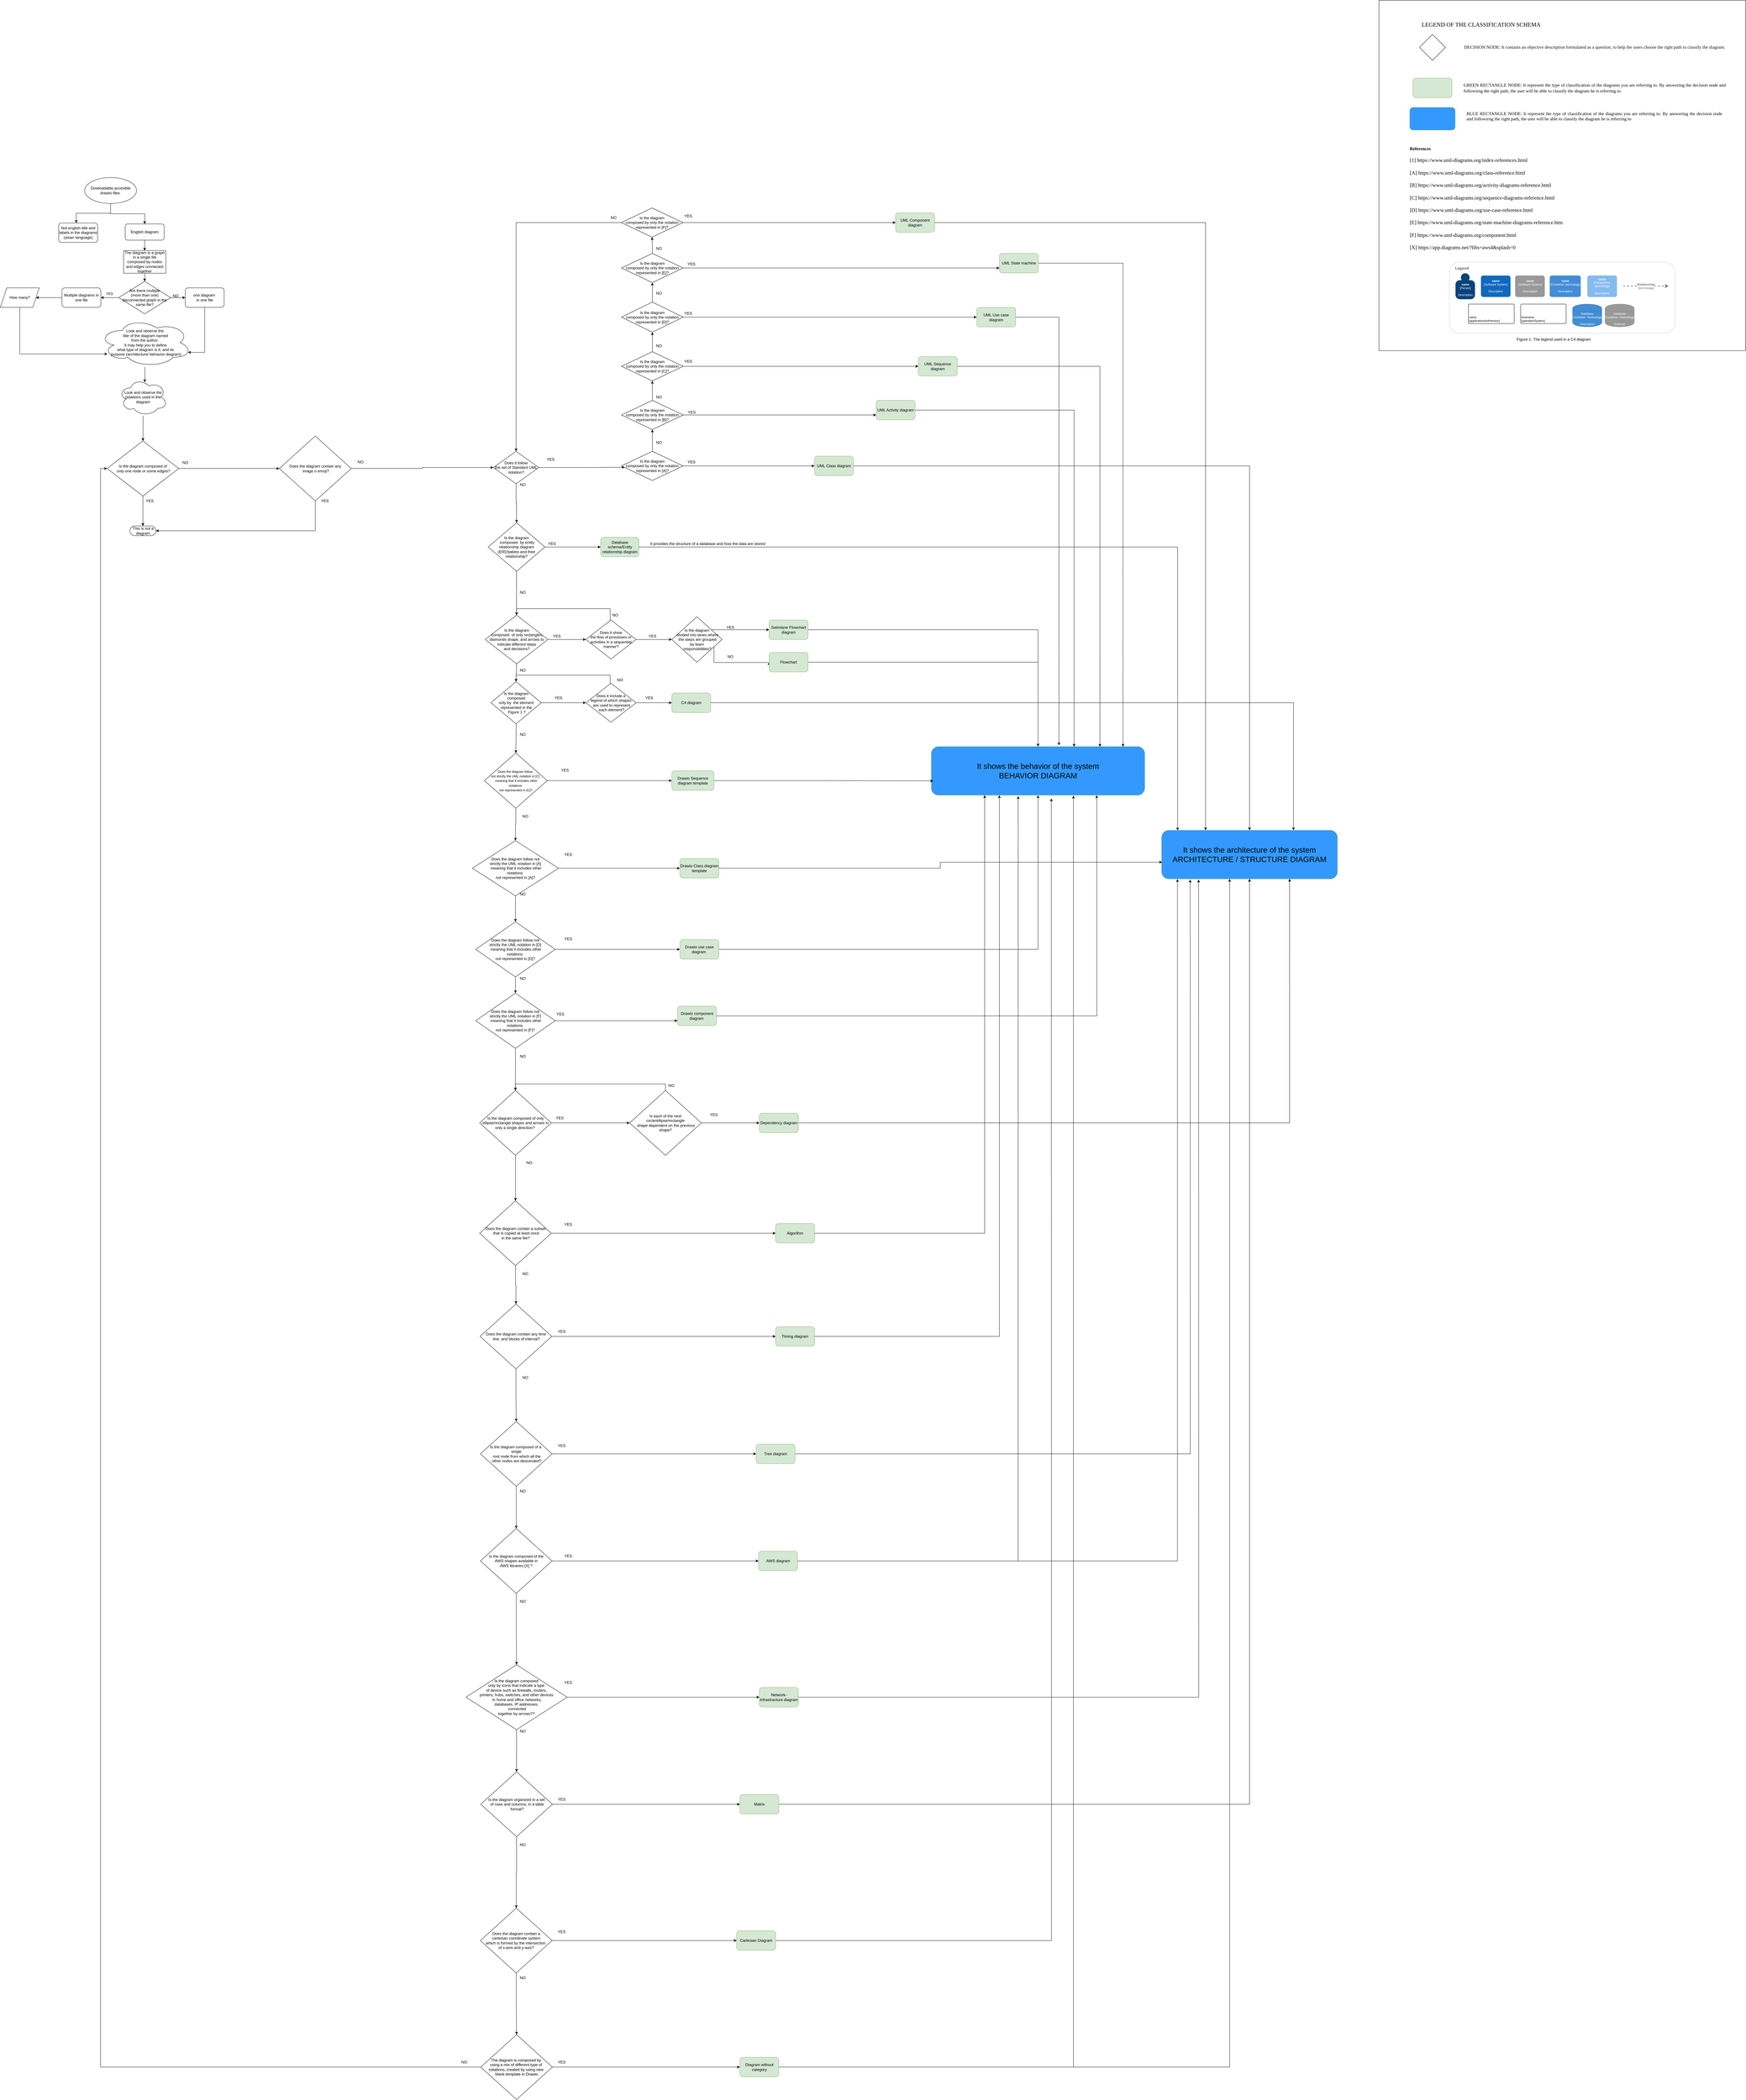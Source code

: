 <mxfile version="24.4.0" type="device">
  <diagram id="g0yqaho6M9Vi8rG3EyMe" name="Page-5">
    <mxGraphModel dx="4986" dy="2916" grid="1" gridSize="10" guides="1" tooltips="1" connect="1" arrows="1" fold="1" page="1" pageScale="1" pageWidth="850" pageHeight="1100" math="0" shadow="0">
      <root>
        <mxCell id="0" />
        <mxCell id="1" parent="0" />
        <mxCell id="lWT77cSxJRv39axQW5ry-1" style="edgeStyle=orthogonalEdgeStyle;rounded=0;orthogonalLoop=1;jettySize=auto;html=1;entryX=0.45;entryY=0;entryDx=0;entryDy=0;entryPerimeter=0;" parent="1" source="lWT77cSxJRv39axQW5ry-3" target="lWT77cSxJRv39axQW5ry-4" edge="1">
          <mxGeometry relative="1" as="geometry" />
        </mxCell>
        <mxCell id="2R_Mq-qP3hl-uTZaljwN-10" style="edgeStyle=orthogonalEdgeStyle;rounded=0;orthogonalLoop=1;jettySize=auto;html=1;" parent="1" source="lWT77cSxJRv39axQW5ry-3" target="lWT77cSxJRv39axQW5ry-5" edge="1">
          <mxGeometry relative="1" as="geometry" />
        </mxCell>
        <mxCell id="lWT77cSxJRv39axQW5ry-3" value="Dowloadable,accesible&lt;br&gt;drawio files&amp;nbsp;" style="ellipse;whiteSpace=wrap;html=1;" parent="1" vertex="1">
          <mxGeometry x="-330" y="-103.75" width="160" height="80" as="geometry" />
        </mxCell>
        <mxCell id="lWT77cSxJRv39axQW5ry-4" value="Not english title and labels in the diagrams (asian language)" style="rounded=1;whiteSpace=wrap;html=1;fillColor=#FFFFFF;" parent="1" vertex="1">
          <mxGeometry x="-410" y="36.25" width="120" height="60" as="geometry" />
        </mxCell>
        <mxCell id="2R_Mq-qP3hl-uTZaljwN-7" style="edgeStyle=orthogonalEdgeStyle;rounded=0;orthogonalLoop=1;jettySize=auto;html=1;" parent="1" source="lWT77cSxJRv39axQW5ry-5" target="fi_DRwfdxknw2W3VvZuJ-1" edge="1">
          <mxGeometry relative="1" as="geometry" />
        </mxCell>
        <mxCell id="lWT77cSxJRv39axQW5ry-5" value="English diagram" style="rounded=1;whiteSpace=wrap;html=1;fillColor=#FFFFFF;" parent="1" vertex="1">
          <mxGeometry x="-205" y="39.25" width="120" height="50" as="geometry" />
        </mxCell>
        <mxCell id="HIV6A7X4asPZg9ZUjG2q-35" style="edgeStyle=orthogonalEdgeStyle;rounded=0;orthogonalLoop=1;jettySize=auto;html=1;entryX=1;entryY=0.5;entryDx=0;entryDy=0;" parent="1" source="lWT77cSxJRv39axQW5ry-9" target="HIV6A7X4asPZg9ZUjG2q-30" edge="1">
          <mxGeometry relative="1" as="geometry" />
        </mxCell>
        <mxCell id="lWT77cSxJRv39axQW5ry-9" value="Multiple diagrams in one file" style="whiteSpace=wrap;html=1;rounded=1;fillColor=#FFFFFF;strokeColor=#000000;" parent="1" vertex="1">
          <mxGeometry x="-400" y="236.25" width="120" height="60" as="geometry" />
        </mxCell>
        <mxCell id="lWT77cSxJRv39axQW5ry-25" value="one diagram&amp;nbsp;&lt;br&gt;in one file&lt;br&gt;" style="whiteSpace=wrap;html=1;rounded=1;fillColor=#FFFFFF;strokeColor=#000000;" parent="1" vertex="1">
          <mxGeometry x="-20" y="236.25" width="120" height="60" as="geometry" />
        </mxCell>
        <mxCell id="lWT77cSxJRv39axQW5ry-42" value="UML State machine" style="rounded=1;whiteSpace=wrap;html=1;fillColor=#d5e8d4;strokeColor=#82b366;" parent="1" vertex="1">
          <mxGeometry x="2490" y="130" width="120" height="60" as="geometry" />
        </mxCell>
        <mxCell id="lWT77cSxJRv39axQW5ry-43" value="UML Activity diagram" style="rounded=1;whiteSpace=wrap;html=1;fillColor=#d5e8d4;strokeColor=#82b366;" parent="1" vertex="1">
          <mxGeometry x="2110" y="583" width="120" height="60" as="geometry" />
        </mxCell>
        <mxCell id="yZhDhwmxqZO9taKAHuWY-1" style="edgeStyle=orthogonalEdgeStyle;rounded=0;orthogonalLoop=1;jettySize=auto;html=1;" parent="1" source="lWT77cSxJRv39axQW5ry-44" target="x6S1XF_horREQcLStKP8-41" edge="1">
          <mxGeometry relative="1" as="geometry" />
        </mxCell>
        <mxCell id="lWT77cSxJRv39axQW5ry-44" value="UML Class diagram" style="rounded=1;whiteSpace=wrap;html=1;fillColor=#d5e8d4;strokeColor=#82b366;" parent="1" vertex="1">
          <mxGeometry x="1920" y="755" width="120" height="60" as="geometry" />
        </mxCell>
        <mxCell id="yZhDhwmxqZO9taKAHuWY-8" style="edgeStyle=orthogonalEdgeStyle;rounded=0;orthogonalLoop=1;jettySize=auto;html=1;entryX=0.79;entryY=0.004;entryDx=0;entryDy=0;entryPerimeter=0;" parent="1" source="lWT77cSxJRv39axQW5ry-46" target="x6S1XF_horREQcLStKP8-42" edge="1">
          <mxGeometry relative="1" as="geometry">
            <mxPoint x="2800" y="1610" as="targetPoint" />
            <Array as="points">
              <mxPoint x="2800" y="478" />
            </Array>
          </mxGeometry>
        </mxCell>
        <mxCell id="lWT77cSxJRv39axQW5ry-46" value="UML Sequence diagram" style="rounded=1;whiteSpace=wrap;html=1;fillColor=#d5e8d4;strokeColor=#82b366;" parent="1" vertex="1">
          <mxGeometry x="2240" y="448" width="120" height="60" as="geometry" />
        </mxCell>
        <mxCell id="lWT77cSxJRv39axQW5ry-47" value="UML Use case diagram" style="rounded=1;whiteSpace=wrap;html=1;fillColor=#d5e8d4;strokeColor=#82b366;" parent="1" vertex="1">
          <mxGeometry x="2420" y="296.5" width="120" height="60" as="geometry" />
        </mxCell>
        <mxCell id="2R_Mq-qP3hl-uTZaljwN-8" style="edgeStyle=orthogonalEdgeStyle;rounded=0;orthogonalLoop=1;jettySize=auto;html=1;entryX=0.5;entryY=0;entryDx=0;entryDy=0;" parent="1" source="fi_DRwfdxknw2W3VvZuJ-1" target="fi_DRwfdxknw2W3VvZuJ-2" edge="1">
          <mxGeometry relative="1" as="geometry" />
        </mxCell>
        <mxCell id="fi_DRwfdxknw2W3VvZuJ-1" value="The diagram is a graph in a single file composed by nodes and edges connected together" style="rounded=0;whiteSpace=wrap;html=1;fillColor=#FFFFFF;" parent="1" vertex="1">
          <mxGeometry x="-210" y="121.25" width="130" height="70" as="geometry" />
        </mxCell>
        <mxCell id="fi_DRwfdxknw2W3VvZuJ-6" value="" style="edgeStyle=orthogonalEdgeStyle;rounded=0;orthogonalLoop=1;jettySize=auto;html=1;" parent="1" source="fi_DRwfdxknw2W3VvZuJ-2" target="lWT77cSxJRv39axQW5ry-9" edge="1">
          <mxGeometry relative="1" as="geometry" />
        </mxCell>
        <mxCell id="fi_DRwfdxknw2W3VvZuJ-13" value="YES" style="edgeLabel;html=1;align=center;verticalAlign=middle;resizable=0;points=[];" parent="fi_DRwfdxknw2W3VvZuJ-6" vertex="1" connectable="0">
          <mxGeometry x="-0.3" relative="1" as="geometry">
            <mxPoint x="-10" y="-13" as="offset" />
          </mxGeometry>
        </mxCell>
        <mxCell id="fi_DRwfdxknw2W3VvZuJ-9" value="" style="edgeStyle=orthogonalEdgeStyle;rounded=0;orthogonalLoop=1;jettySize=auto;html=1;" parent="1" source="fi_DRwfdxknw2W3VvZuJ-2" target="lWT77cSxJRv39axQW5ry-25" edge="1">
          <mxGeometry relative="1" as="geometry" />
        </mxCell>
        <mxCell id="fi_DRwfdxknw2W3VvZuJ-2" value="&lt;font style=&quot;font-size: 12px;&quot;&gt;Are there multiple&lt;br&gt;(more than one) disconnected graph in the same file?&lt;/font&gt;" style="rhombus;whiteSpace=wrap;html=1;" parent="1" vertex="1">
          <mxGeometry x="-225" y="216.25" width="160" height="100" as="geometry" />
        </mxCell>
        <mxCell id="fi_DRwfdxknw2W3VvZuJ-14" value="NO" style="text;html=1;align=center;verticalAlign=middle;resizable=0;points=[];autosize=1;strokeColor=none;fillColor=none;" parent="1" vertex="1">
          <mxGeometry x="-70" y="246.25" width="40" height="30" as="geometry" />
        </mxCell>
        <mxCell id="x5G_cTCm3bgmRb3xKKLD-9" style="edgeStyle=orthogonalEdgeStyle;rounded=0;orthogonalLoop=1;jettySize=auto;html=1;" parent="1" source="i2K-thLx9bkCnsyA0vhA-2" target="r52k8dpdeudDNzzBSPMd-13" edge="1">
          <mxGeometry relative="1" as="geometry" />
        </mxCell>
        <mxCell id="i2K-thLx9bkCnsyA0vhA-2" value="Does it follow &lt;br&gt;the set of Standard UML notation?" style="rhombus;whiteSpace=wrap;html=1;" parent="1" vertex="1">
          <mxGeometry x="930" y="740" width="140" height="100" as="geometry" />
        </mxCell>
        <mxCell id="i2K-thLx9bkCnsyA0vhA-7" value="YES" style="text;html=1;align=center;verticalAlign=middle;resizable=0;points=[];autosize=1;strokeColor=none;fillColor=none;" parent="1" vertex="1">
          <mxGeometry x="1080.95" y="750" width="50" height="30" as="geometry" />
        </mxCell>
        <mxCell id="i2K-thLx9bkCnsyA0vhA-29" value="" style="edgeStyle=orthogonalEdgeStyle;rounded=0;orthogonalLoop=1;jettySize=auto;html=1;" parent="1" source="i2K-thLx9bkCnsyA0vhA-25" target="lWT77cSxJRv39axQW5ry-44" edge="1">
          <mxGeometry relative="1" as="geometry" />
        </mxCell>
        <mxCell id="HIV6A7X4asPZg9ZUjG2q-15" style="edgeStyle=orthogonalEdgeStyle;rounded=0;orthogonalLoop=1;jettySize=auto;html=1;entryX=0.5;entryY=1;entryDx=0;entryDy=0;" parent="1" source="i2K-thLx9bkCnsyA0vhA-25" target="-Ke6xEiIj_Nhw5eZfoAC-1" edge="1">
          <mxGeometry relative="1" as="geometry" />
        </mxCell>
        <mxCell id="i2K-thLx9bkCnsyA0vhA-25" value="Is the diagram &lt;br&gt;composed by only the notation &lt;br&gt;represented in [A]?" style="rhombus;whiteSpace=wrap;html=1;" parent="1" vertex="1">
          <mxGeometry x="1325" y="740" width="190" height="90" as="geometry" />
        </mxCell>
        <mxCell id="-Ke6xEiIj_Nhw5eZfoAC-16" value="" style="edgeStyle=orthogonalEdgeStyle;rounded=0;orthogonalLoop=1;jettySize=auto;html=1;" parent="1" source="-Ke6xEiIj_Nhw5eZfoAC-1" target="-Ke6xEiIj_Nhw5eZfoAC-12" edge="1">
          <mxGeometry relative="1" as="geometry">
            <Array as="points">
              <mxPoint x="1420" y="505" />
            </Array>
          </mxGeometry>
        </mxCell>
        <mxCell id="HIV6A7X4asPZg9ZUjG2q-22" style="edgeStyle=orthogonalEdgeStyle;rounded=0;orthogonalLoop=1;jettySize=auto;html=1;entryX=0;entryY=0.75;entryDx=0;entryDy=0;" parent="1" source="-Ke6xEiIj_Nhw5eZfoAC-1" target="lWT77cSxJRv39axQW5ry-43" edge="1">
          <mxGeometry relative="1" as="geometry" />
        </mxCell>
        <mxCell id="-Ke6xEiIj_Nhw5eZfoAC-1" value="Is the diagram &lt;br&gt;composed by only the notation &lt;br&gt;represented in [B]?" style="rhombus;whiteSpace=wrap;html=1;" parent="1" vertex="1">
          <mxGeometry x="1325" y="583" width="190" height="90" as="geometry" />
        </mxCell>
        <mxCell id="-Ke6xEiIj_Nhw5eZfoAC-13" value="" style="edgeStyle=orthogonalEdgeStyle;rounded=0;orthogonalLoop=1;jettySize=auto;html=1;" parent="1" source="-Ke6xEiIj_Nhw5eZfoAC-12" target="lWT77cSxJRv39axQW5ry-46" edge="1">
          <mxGeometry relative="1" as="geometry" />
        </mxCell>
        <mxCell id="-Ke6xEiIj_Nhw5eZfoAC-22" value="" style="edgeStyle=orthogonalEdgeStyle;rounded=0;orthogonalLoop=1;jettySize=auto;html=1;" parent="1" source="-Ke6xEiIj_Nhw5eZfoAC-12" target="-Ke6xEiIj_Nhw5eZfoAC-19" edge="1">
          <mxGeometry relative="1" as="geometry" />
        </mxCell>
        <mxCell id="-Ke6xEiIj_Nhw5eZfoAC-12" value="Is the diagram &lt;br&gt;composed by only the notation &lt;br&gt;represented in [C]?" style="rhombus;whiteSpace=wrap;html=1;" parent="1" vertex="1">
          <mxGeometry x="1325" y="433" width="190" height="90" as="geometry" />
        </mxCell>
        <mxCell id="-Ke6xEiIj_Nhw5eZfoAC-14" value="YES" style="text;html=1;align=center;verticalAlign=middle;resizable=0;points=[];autosize=1;strokeColor=none;fillColor=none;" parent="1" vertex="1">
          <mxGeometry x="1515.94" y="605" width="50" height="30" as="geometry" />
        </mxCell>
        <mxCell id="-Ke6xEiIj_Nhw5eZfoAC-20" value="" style="edgeStyle=orthogonalEdgeStyle;rounded=0;orthogonalLoop=1;jettySize=auto;html=1;" parent="1" source="-Ke6xEiIj_Nhw5eZfoAC-19" target="lWT77cSxJRv39axQW5ry-47" edge="1">
          <mxGeometry relative="1" as="geometry" />
        </mxCell>
        <mxCell id="HIV6A7X4asPZg9ZUjG2q-17" style="edgeStyle=orthogonalEdgeStyle;rounded=0;orthogonalLoop=1;jettySize=auto;html=1;entryX=0.5;entryY=1;entryDx=0;entryDy=0;" parent="1" source="-Ke6xEiIj_Nhw5eZfoAC-19" target="-Ke6xEiIj_Nhw5eZfoAC-24" edge="1">
          <mxGeometry relative="1" as="geometry" />
        </mxCell>
        <mxCell id="-Ke6xEiIj_Nhw5eZfoAC-19" value="Is the diagram &lt;br&gt;composed by only the notation &lt;br&gt;represented in [D]?" style="rhombus;whiteSpace=wrap;html=1;" parent="1" vertex="1">
          <mxGeometry x="1325" y="280" width="190" height="93" as="geometry" />
        </mxCell>
        <mxCell id="-Ke6xEiIj_Nhw5eZfoAC-21" value="YES" style="text;html=1;align=center;verticalAlign=middle;resizable=0;points=[];autosize=1;strokeColor=none;fillColor=none;" parent="1" vertex="1">
          <mxGeometry x="1505" y="300" width="50" height="30" as="geometry" />
        </mxCell>
        <mxCell id="HIV6A7X4asPZg9ZUjG2q-24" style="edgeStyle=orthogonalEdgeStyle;rounded=0;orthogonalLoop=1;jettySize=auto;html=1;entryX=0;entryY=0.75;entryDx=0;entryDy=0;" parent="1" source="-Ke6xEiIj_Nhw5eZfoAC-24" target="lWT77cSxJRv39axQW5ry-42" edge="1">
          <mxGeometry relative="1" as="geometry" />
        </mxCell>
        <mxCell id="UDX0wKx2XlwWkAEXpSnz-12" style="edgeStyle=orthogonalEdgeStyle;rounded=0;orthogonalLoop=1;jettySize=auto;html=1;entryX=0.5;entryY=1;entryDx=0;entryDy=0;" edge="1" parent="1" source="-Ke6xEiIj_Nhw5eZfoAC-24" target="UDX0wKx2XlwWkAEXpSnz-1">
          <mxGeometry relative="1" as="geometry" />
        </mxCell>
        <mxCell id="-Ke6xEiIj_Nhw5eZfoAC-24" value="Is the diagram &lt;br&gt;composed by only the notation &lt;br&gt;represented in [E]?" style="rhombus;whiteSpace=wrap;html=1;" parent="1" vertex="1">
          <mxGeometry x="1325" y="130" width="190" height="90" as="geometry" />
        </mxCell>
        <mxCell id="-Ke6xEiIj_Nhw5eZfoAC-32" value="NO" style="text;html=1;align=center;verticalAlign=middle;resizable=0;points=[];autosize=1;strokeColor=none;fillColor=none;" parent="1" vertex="1">
          <mxGeometry x="1420" y="100" width="40" height="30" as="geometry" />
        </mxCell>
        <mxCell id="x5G_cTCm3bgmRb3xKKLD-1" style="edgeStyle=orthogonalEdgeStyle;rounded=0;orthogonalLoop=1;jettySize=auto;html=1;entryX=0;entryY=0.5;entryDx=0;entryDy=0;" parent="1" source="r52k8dpdeudDNzzBSPMd-13" target="r52k8dpdeudDNzzBSPMd-16" edge="1">
          <mxGeometry relative="1" as="geometry" />
        </mxCell>
        <mxCell id="x5G_cTCm3bgmRb3xKKLD-7" style="edgeStyle=orthogonalEdgeStyle;rounded=0;orthogonalLoop=1;jettySize=auto;html=1;entryX=0.5;entryY=0;entryDx=0;entryDy=0;" parent="1" source="r52k8dpdeudDNzzBSPMd-13" target="x5G_cTCm3bgmRb3xKKLD-6" edge="1">
          <mxGeometry relative="1" as="geometry" />
        </mxCell>
        <mxCell id="r52k8dpdeudDNzzBSPMd-13" value="&lt;font style=&quot;font-size: 12px;&quot;&gt;Is the diagram&lt;br&gt;&amp;nbsp;composed&amp;nbsp; by entity &lt;br&gt;relationship diagram &lt;br&gt;(ERD)tables and their relationship?&lt;/font&gt;" style="rhombus;whiteSpace=wrap;html=1;" parent="1" vertex="1">
          <mxGeometry x="913.91" y="960" width="175" height="150" as="geometry" />
        </mxCell>
        <mxCell id="x6S1XF_horREQcLStKP8-50" style="edgeStyle=orthogonalEdgeStyle;rounded=0;orthogonalLoop=1;jettySize=auto;html=1;entryX=0.091;entryY=0.004;entryDx=0;entryDy=0;entryPerimeter=0;" parent="1" source="r52k8dpdeudDNzzBSPMd-16" edge="1" target="x6S1XF_horREQcLStKP8-41">
          <mxGeometry relative="1" as="geometry">
            <mxPoint x="3040" y="1900" as="targetPoint" />
          </mxGeometry>
        </mxCell>
        <mxCell id="r52k8dpdeudDNzzBSPMd-16" value="Database schema/Entity relationship diagram" style="rounded=1;whiteSpace=wrap;html=1;fillColor=#d5e8d4;strokeColor=#82b366;" parent="1" vertex="1">
          <mxGeometry x="1260.78" y="1005" width="117.5" height="60" as="geometry" />
        </mxCell>
        <mxCell id="x5G_cTCm3bgmRb3xKKLD-4" value="It provides the structure of a database and how the data are stored" style="text;html=1;align=center;verticalAlign=middle;resizable=0;points=[];autosize=1;strokeColor=none;fillColor=none;" parent="1" vertex="1">
          <mxGeometry x="1400" y="1010" width="380" height="30" as="geometry" />
        </mxCell>
        <mxCell id="x5G_cTCm3bgmRb3xKKLD-5" value="YES" style="text;html=1;align=center;verticalAlign=middle;resizable=0;points=[];autosize=1;strokeColor=none;fillColor=none;" parent="1" vertex="1">
          <mxGeometry x="1085" y="1010" width="50" height="30" as="geometry" />
        </mxCell>
        <mxCell id="x5G_cTCm3bgmRb3xKKLD-12" style="edgeStyle=orthogonalEdgeStyle;rounded=0;orthogonalLoop=1;jettySize=auto;html=1;" parent="1" source="x5G_cTCm3bgmRb3xKKLD-6" target="x5G_cTCm3bgmRb3xKKLD-11" edge="1">
          <mxGeometry relative="1" as="geometry" />
        </mxCell>
        <mxCell id="KvZBlQ7mOzaGUyVHDQQl-14" value="" style="edgeStyle=orthogonalEdgeStyle;rounded=0;orthogonalLoop=1;jettySize=auto;html=1;" parent="1" source="x5G_cTCm3bgmRb3xKKLD-6" target="x5G_cTCm3bgmRb3xKKLD-25" edge="1">
          <mxGeometry relative="1" as="geometry" />
        </mxCell>
        <mxCell id="x5G_cTCm3bgmRb3xKKLD-6" value="&lt;font style=&quot;font-size: 12px;&quot;&gt;Is the diagram&lt;br&gt;&amp;nbsp;composed&amp;nbsp; of only rectangles, diamonds shape, and arrows to &lt;br&gt;indicate different steps&lt;br&gt;&amp;nbsp;and decisions?&amp;nbsp;&lt;/font&gt;" style="rhombus;whiteSpace=wrap;html=1;" parent="1" vertex="1">
          <mxGeometry x="904.54" y="1245" width="193.75" height="150" as="geometry" />
        </mxCell>
        <mxCell id="x5G_cTCm3bgmRb3xKKLD-8" value="NO" style="text;html=1;align=center;verticalAlign=middle;resizable=0;points=[];autosize=1;strokeColor=none;fillColor=none;" parent="1" vertex="1">
          <mxGeometry x="1000" y="1160" width="40" height="30" as="geometry" />
        </mxCell>
        <mxCell id="x5G_cTCm3bgmRb3xKKLD-10" value="NO" style="text;html=1;align=center;verticalAlign=middle;resizable=0;points=[];autosize=1;strokeColor=none;fillColor=none;" parent="1" vertex="1">
          <mxGeometry x="1000" y="828" width="40" height="30" as="geometry" />
        </mxCell>
        <mxCell id="x5G_cTCm3bgmRb3xKKLD-15" style="edgeStyle=orthogonalEdgeStyle;rounded=0;orthogonalLoop=1;jettySize=auto;html=1;entryX=0;entryY=0.5;entryDx=0;entryDy=0;" parent="1" source="x5G_cTCm3bgmRb3xKKLD-11" edge="1">
          <mxGeometry relative="1" as="geometry">
            <mxPoint x="1480" y="1320" as="targetPoint" />
          </mxGeometry>
        </mxCell>
        <mxCell id="UDX0wKx2XlwWkAEXpSnz-96" style="edgeStyle=orthogonalEdgeStyle;rounded=0;orthogonalLoop=1;jettySize=auto;html=1;entryX=0.5;entryY=0;entryDx=0;entryDy=0;" edge="1" parent="1" source="x5G_cTCm3bgmRb3xKKLD-11" target="x5G_cTCm3bgmRb3xKKLD-6">
          <mxGeometry relative="1" as="geometry">
            <Array as="points">
              <mxPoint x="1290" y="1225" />
              <mxPoint x="1001" y="1225" />
            </Array>
          </mxGeometry>
        </mxCell>
        <mxCell id="x5G_cTCm3bgmRb3xKKLD-11" value="Does it show &lt;br&gt;the flow of processes or activities in a sequential manner?" style="rhombus;whiteSpace=wrap;html=1;" parent="1" vertex="1">
          <mxGeometry x="1215" y="1260" width="155" height="120" as="geometry" />
        </mxCell>
        <mxCell id="x5G_cTCm3bgmRb3xKKLD-13" value="YES" style="text;html=1;align=center;verticalAlign=middle;resizable=0;points=[];autosize=1;strokeColor=none;fillColor=none;" parent="1" vertex="1">
          <mxGeometry x="1100" y="1295" width="50" height="30" as="geometry" />
        </mxCell>
        <mxCell id="x5G_cTCm3bgmRb3xKKLD-16" value="YES" style="text;html=1;align=center;verticalAlign=middle;resizable=0;points=[];autosize=1;strokeColor=none;fillColor=none;" parent="1" vertex="1">
          <mxGeometry x="1395" y="1295" width="50" height="30" as="geometry" />
        </mxCell>
        <mxCell id="x5G_cTCm3bgmRb3xKKLD-18" value="NO" style="text;html=1;align=center;verticalAlign=middle;resizable=0;points=[];autosize=1;strokeColor=none;fillColor=none;" parent="1" vertex="1">
          <mxGeometry x="1285" y="1230" width="40" height="30" as="geometry" />
        </mxCell>
        <mxCell id="KvZBlQ7mOzaGUyVHDQQl-18" style="edgeStyle=orthogonalEdgeStyle;rounded=0;orthogonalLoop=1;jettySize=auto;html=1;entryX=0;entryY=0.5;entryDx=0;entryDy=0;" parent="1" source="x5G_cTCm3bgmRb3xKKLD-22" target="x5G_cTCm3bgmRb3xKKLD-23" edge="1">
          <mxGeometry relative="1" as="geometry" />
        </mxCell>
        <mxCell id="UDX0wKx2XlwWkAEXpSnz-31" style="edgeStyle=orthogonalEdgeStyle;rounded=0;orthogonalLoop=1;jettySize=auto;html=1;entryX=0.5;entryY=0;entryDx=0;entryDy=0;" edge="1" parent="1" source="x5G_cTCm3bgmRb3xKKLD-22" target="x5G_cTCm3bgmRb3xKKLD-25">
          <mxGeometry relative="1" as="geometry">
            <Array as="points">
              <mxPoint x="1290" y="1430" />
              <mxPoint x="1000" y="1430" />
            </Array>
          </mxGeometry>
        </mxCell>
        <mxCell id="x5G_cTCm3bgmRb3xKKLD-22" value="Does it include a &lt;br&gt;legend of which shapes&lt;br&gt;&amp;nbsp;are used to represent&lt;br&gt;&amp;nbsp;each element?" style="rhombus;whiteSpace=wrap;html=1;" parent="1" vertex="1">
          <mxGeometry x="1215" y="1455" width="155" height="120" as="geometry" />
        </mxCell>
        <mxCell id="KvZBlQ7mOzaGUyVHDQQl-17" style="edgeStyle=orthogonalEdgeStyle;rounded=0;orthogonalLoop=1;jettySize=auto;html=1;exitX=0.5;exitY=1;exitDx=0;exitDy=0;" parent="1" source="x5G_cTCm3bgmRb3xKKLD-23" edge="1">
          <mxGeometry relative="1" as="geometry">
            <mxPoint x="1540.091" y="1510" as="targetPoint" />
          </mxGeometry>
        </mxCell>
        <mxCell id="yZhDhwmxqZO9taKAHuWY-11" style="edgeStyle=orthogonalEdgeStyle;rounded=0;orthogonalLoop=1;jettySize=auto;html=1;entryX=0.75;entryY=0;entryDx=0;entryDy=0;" parent="1" source="x5G_cTCm3bgmRb3xKKLD-23" target="x6S1XF_horREQcLStKP8-41" edge="1">
          <mxGeometry relative="1" as="geometry" />
        </mxCell>
        <mxCell id="x5G_cTCm3bgmRb3xKKLD-23" value="C4 diagram" style="rounded=1;whiteSpace=wrap;html=1;fillColor=#d5e8d4;strokeColor=#82b366;" parent="1" vertex="1">
          <mxGeometry x="1480" y="1485" width="120" height="60" as="geometry" />
        </mxCell>
        <mxCell id="KvZBlQ7mOzaGUyVHDQQl-15" style="edgeStyle=orthogonalEdgeStyle;rounded=0;orthogonalLoop=1;jettySize=auto;html=1;entryX=0;entryY=0.5;entryDx=0;entryDy=0;" parent="1" source="x5G_cTCm3bgmRb3xKKLD-25" target="x5G_cTCm3bgmRb3xKKLD-22" edge="1">
          <mxGeometry relative="1" as="geometry" />
        </mxCell>
        <mxCell id="P2aJrEbKzBuw7Wg_0Yq4-2" style="edgeStyle=orthogonalEdgeStyle;rounded=0;orthogonalLoop=1;jettySize=auto;html=1;entryX=0.5;entryY=0;entryDx=0;entryDy=0;" parent="1" source="x5G_cTCm3bgmRb3xKKLD-25" target="P2aJrEbKzBuw7Wg_0Yq4-1" edge="1">
          <mxGeometry relative="1" as="geometry" />
        </mxCell>
        <mxCell id="x5G_cTCm3bgmRb3xKKLD-25" value="&lt;font style=&quot;font-size: 12px;&quot;&gt;Is the diagram &lt;br&gt;composed &lt;br&gt;only by&amp;nbsp; the element &lt;br&gt;represented in the&lt;br&gt;&amp;nbsp;Figure 1.?&lt;/font&gt;" style="rhombus;whiteSpace=wrap;html=1;" parent="1" vertex="1">
          <mxGeometry x="922.5" y="1450" width="155" height="130" as="geometry" />
        </mxCell>
        <mxCell id="RJ92-mpKp_Qxyu-UwBLO-3" style="edgeStyle=orthogonalEdgeStyle;rounded=0;orthogonalLoop=1;jettySize=auto;html=1;entryX=0;entryY=0.5;entryDx=0;entryDy=0;exitX=1;exitY=0.5;exitDx=0;exitDy=0;" parent="1" source="YhcGkk3SxX0Eegf4gITG-1" target="YhcGkk3SxX0Eegf4gITG-2" edge="1">
          <mxGeometry relative="1" as="geometry">
            <mxPoint x="1140" y="5500" as="sourcePoint" />
          </mxGeometry>
        </mxCell>
        <mxCell id="UDX0wKx2XlwWkAEXpSnz-56" style="edgeStyle=orthogonalEdgeStyle;rounded=0;orthogonalLoop=1;jettySize=auto;html=1;entryX=0.5;entryY=0;entryDx=0;entryDy=0;" edge="1" parent="1" source="YhcGkk3SxX0Eegf4gITG-1" target="wKEA9NWrs45wdaXyvH4U-27">
          <mxGeometry relative="1" as="geometry" />
        </mxCell>
        <mxCell id="YhcGkk3SxX0Eegf4gITG-1" value="&lt;font style=&quot;font-size: 12px;&quot;&gt;Is the diagram composed &lt;br&gt;only by icons that indicate a type &lt;br&gt;of device such as firewalls, routers, &lt;br&gt;printers, hubs, switches, and other devices&lt;br&gt;&amp;nbsp;in home and office networks, &lt;br&gt;databases, IP addresses,&lt;br&gt;&amp;nbsp;connected &lt;br&gt;together by arrows??&lt;/font&gt;" style="rhombus;whiteSpace=wrap;html=1;" parent="1" vertex="1">
          <mxGeometry x="845.48" y="4480" width="311.88" height="200" as="geometry" />
        </mxCell>
        <mxCell id="rBs4OMWJi1LVRep2Ixkm-6" style="edgeStyle=orthogonalEdgeStyle;rounded=0;orthogonalLoop=1;jettySize=auto;html=1;" edge="1" parent="1" source="YhcGkk3SxX0Eegf4gITG-2">
          <mxGeometry relative="1" as="geometry">
            <mxPoint x="3104" y="2060" as="targetPoint" />
          </mxGeometry>
        </mxCell>
        <mxCell id="YhcGkk3SxX0Eegf4gITG-2" value="Network-Infrastracture diagram" style="rounded=1;whiteSpace=wrap;html=1;fillColor=#d5e8d4;strokeColor=#82b366;" parent="1" vertex="1">
          <mxGeometry x="1750" y="4550" width="120" height="60" as="geometry" />
        </mxCell>
        <mxCell id="YhcGkk3SxX0Eegf4gITG-3" value="NO" style="text;html=1;align=center;verticalAlign=middle;resizable=0;points=[];autosize=1;strokeColor=none;fillColor=none;" parent="1" vertex="1">
          <mxGeometry x="1000" y="1400" width="40" height="30" as="geometry" />
        </mxCell>
        <mxCell id="YhcGkk3SxX0Eegf4gITG-4" value="YES&lt;br&gt;" style="text;html=1;align=center;verticalAlign=middle;resizable=0;points=[];autosize=1;strokeColor=none;fillColor=none;" parent="1" vertex="1">
          <mxGeometry x="1105" y="1485" width="50" height="30" as="geometry" />
        </mxCell>
        <mxCell id="YhcGkk3SxX0Eegf4gITG-5" value="YES" style="text;html=1;align=center;verticalAlign=middle;resizable=0;points=[];autosize=1;strokeColor=none;fillColor=none;" parent="1" vertex="1">
          <mxGeometry x="1385" y="1485" width="50" height="30" as="geometry" />
        </mxCell>
        <mxCell id="RJ92-mpKp_Qxyu-UwBLO-4" value="YES" style="text;html=1;align=center;verticalAlign=middle;resizable=0;points=[];autosize=1;strokeColor=none;fillColor=none;" parent="1" vertex="1">
          <mxGeometry x="1115" y="4880" width="50" height="30" as="geometry" />
        </mxCell>
        <mxCell id="ZVimlMhgi4810i9OAvbK-2" style="edgeStyle=orthogonalEdgeStyle;rounded=0;orthogonalLoop=1;jettySize=auto;html=1;entryX=0.5;entryY=0;entryDx=0;entryDy=0;" parent="1" source="RJ92-mpKp_Qxyu-UwBLO-7" target="RJ92-mpKp_Qxyu-UwBLO-21" edge="1">
          <mxGeometry relative="1" as="geometry" />
        </mxCell>
        <mxCell id="RJ92-mpKp_Qxyu-UwBLO-7" value="Look and observe the notations used in the diagram" style="shape=cloud;whiteSpace=wrap;html=1;fillColor=#FFFFFF;" parent="1" vertex="1">
          <mxGeometry x="-225" y="515.5" width="150" height="115" as="geometry" />
        </mxCell>
        <mxCell id="RJ92-mpKp_Qxyu-UwBLO-16" value="This is not a diagram" style="html=1;dashed=0;whiteSpace=wrap;shape=mxgraph.dfd.start" parent="1" vertex="1">
          <mxGeometry x="-190.47" y="970" width="80" height="30" as="geometry" />
        </mxCell>
        <mxCell id="UDX0wKx2XlwWkAEXpSnz-50" style="edgeStyle=orthogonalEdgeStyle;rounded=0;orthogonalLoop=1;jettySize=auto;html=1;entryX=0;entryY=0.5;entryDx=0;entryDy=0;" edge="1" parent="1" source="RJ92-mpKp_Qxyu-UwBLO-21" target="UDX0wKx2XlwWkAEXpSnz-49">
          <mxGeometry relative="1" as="geometry" />
        </mxCell>
        <mxCell id="RJ92-mpKp_Qxyu-UwBLO-21" value="&lt;font style=&quot;font-size: 12px;&quot;&gt;Is the diagram composed of&lt;br&gt;&amp;nbsp;only one node or some edges?&lt;/font&gt;" style="rhombus;whiteSpace=wrap;html=1;" parent="1" vertex="1">
          <mxGeometry x="-260.93" y="708" width="220.93" height="170" as="geometry" />
        </mxCell>
        <mxCell id="2R_Mq-qP3hl-uTZaljwN-2" style="edgeStyle=orthogonalEdgeStyle;rounded=0;orthogonalLoop=1;jettySize=auto;html=1;entryX=0.5;entryY=0.5;entryDx=0;entryDy=-15;entryPerimeter=0;" parent="1" source="RJ92-mpKp_Qxyu-UwBLO-21" target="RJ92-mpKp_Qxyu-UwBLO-16" edge="1">
          <mxGeometry relative="1" as="geometry" />
        </mxCell>
        <mxCell id="2R_Mq-qP3hl-uTZaljwN-5" value="YES" style="text;html=1;align=center;verticalAlign=middle;resizable=0;points=[];autosize=1;strokeColor=none;fillColor=none;" parent="1" vertex="1">
          <mxGeometry x="-155" y="878" width="50" height="30" as="geometry" />
        </mxCell>
        <mxCell id="2R_Mq-qP3hl-uTZaljwN-6" value="NO" style="text;html=1;align=center;verticalAlign=middle;resizable=0;points=[];autosize=1;strokeColor=none;fillColor=none;" parent="1" vertex="1">
          <mxGeometry x="-40" y="760" width="40" height="30" as="geometry" />
        </mxCell>
        <mxCell id="P2aJrEbKzBuw7Wg_0Yq4-5" style="edgeStyle=orthogonalEdgeStyle;rounded=0;orthogonalLoop=1;jettySize=auto;html=1;entryX=0;entryY=0.5;entryDx=0;entryDy=0;" parent="1" source="P2aJrEbKzBuw7Wg_0Yq4-1" target="P2aJrEbKzBuw7Wg_0Yq4-6" edge="1">
          <mxGeometry relative="1" as="geometry">
            <mxPoint x="1193.12" y="1755" as="targetPoint" />
          </mxGeometry>
        </mxCell>
        <mxCell id="P2aJrEbKzBuw7Wg_0Yq4-9" style="edgeStyle=orthogonalEdgeStyle;rounded=0;orthogonalLoop=1;jettySize=auto;html=1;entryX=0.5;entryY=0;entryDx=0;entryDy=0;" parent="1" source="P2aJrEbKzBuw7Wg_0Yq4-1" target="P2aJrEbKzBuw7Wg_0Yq4-8" edge="1">
          <mxGeometry relative="1" as="geometry" />
        </mxCell>
        <mxCell id="P2aJrEbKzBuw7Wg_0Yq4-1" value="&lt;font style=&quot;font-size: 10px;&quot;&gt;Does the diagram follow&amp;nbsp;&lt;/font&gt;&lt;div&gt;&lt;font style=&quot;font-size: 10px;&quot;&gt;not strictly the UML notation in [C]&amp;nbsp;&lt;br&gt;&amp;nbsp;meaning that it includes other &lt;br&gt;notations&amp;nbsp;&lt;br&gt;not represented in [C]?&lt;/font&gt;&lt;/div&gt;" style="shape=rhombus;html=1;dashed=0;whiteSpace=wrap;perimeter=rhombusPerimeter;" parent="1" vertex="1">
          <mxGeometry x="902.19" y="1670" width="193.75" height="170" as="geometry" />
        </mxCell>
        <mxCell id="P2aJrEbKzBuw7Wg_0Yq4-3" value="NO" style="text;html=1;align=center;verticalAlign=middle;resizable=0;points=[];autosize=1;strokeColor=none;fillColor=none;" parent="1" vertex="1">
          <mxGeometry x="1000" y="1598" width="40" height="30" as="geometry" />
        </mxCell>
        <mxCell id="P2aJrEbKzBuw7Wg_0Yq4-6" value="Drawio Sequence diagram template" style="rounded=1;whiteSpace=wrap;html=1;fillColor=#d5e8d4;strokeColor=#82b366;" parent="1" vertex="1">
          <mxGeometry x="1480" y="1725" width="130" height="60" as="geometry" />
        </mxCell>
        <mxCell id="P2aJrEbKzBuw7Wg_0Yq4-7" value="YES" style="text;html=1;align=center;verticalAlign=middle;resizable=0;points=[];autosize=1;strokeColor=none;fillColor=none;" parent="1" vertex="1">
          <mxGeometry x="1125" y="1708" width="50" height="30" as="geometry" />
        </mxCell>
        <mxCell id="P2aJrEbKzBuw7Wg_0Yq4-12" style="edgeStyle=orthogonalEdgeStyle;rounded=0;orthogonalLoop=1;jettySize=auto;html=1;entryX=0;entryY=0.5;entryDx=0;entryDy=0;" parent="1" source="P2aJrEbKzBuw7Wg_0Yq4-8" target="P2aJrEbKzBuw7Wg_0Yq4-11" edge="1">
          <mxGeometry relative="1" as="geometry" />
        </mxCell>
        <mxCell id="P2aJrEbKzBuw7Wg_0Yq4-14" style="edgeStyle=orthogonalEdgeStyle;rounded=0;orthogonalLoop=1;jettySize=auto;html=1;entryX=0.5;entryY=0;entryDx=0;entryDy=0;" parent="1" source="P2aJrEbKzBuw7Wg_0Yq4-8" target="P2aJrEbKzBuw7Wg_0Yq4-13" edge="1">
          <mxGeometry relative="1" as="geometry" />
        </mxCell>
        <mxCell id="P2aJrEbKzBuw7Wg_0Yq4-8" value="&lt;font style=&quot;font-size: 12px;&quot;&gt;Does the diagram follow not&lt;br&gt;&amp;nbsp;strictly the UML notation in [A]&amp;nbsp;&lt;br&gt;&amp;nbsp;meaning that it includes other &lt;br&gt;notations&amp;nbsp;&lt;br&gt;not represented in [A]?&lt;/font&gt;" style="shape=rhombus;html=1;dashed=0;whiteSpace=wrap;perimeter=rhombusPerimeter;" parent="1" vertex="1">
          <mxGeometry x="865.01" y="1940" width="265.94" height="170" as="geometry" />
        </mxCell>
        <mxCell id="P2aJrEbKzBuw7Wg_0Yq4-10" value="NO" style="text;html=1;align=center;verticalAlign=middle;resizable=0;points=[];autosize=1;strokeColor=none;fillColor=none;" parent="1" vertex="1">
          <mxGeometry x="1008.21" y="1850" width="40" height="30" as="geometry" />
        </mxCell>
        <mxCell id="P2aJrEbKzBuw7Wg_0Yq4-11" value="Drawio Class diagram template" style="rounded=1;whiteSpace=wrap;html=1;fillColor=#d5e8d4;strokeColor=#82b366;" parent="1" vertex="1">
          <mxGeometry x="1505" y="1995" width="120" height="60" as="geometry" />
        </mxCell>
        <mxCell id="P2aJrEbKzBuw7Wg_0Yq4-16" style="edgeStyle=orthogonalEdgeStyle;rounded=0;orthogonalLoop=1;jettySize=auto;html=1;entryX=0;entryY=0.5;entryDx=0;entryDy=0;" parent="1" source="P2aJrEbKzBuw7Wg_0Yq4-13" target="P2aJrEbKzBuw7Wg_0Yq4-15" edge="1">
          <mxGeometry relative="1" as="geometry" />
        </mxCell>
        <mxCell id="UDX0wKx2XlwWkAEXpSnz-16" style="edgeStyle=orthogonalEdgeStyle;rounded=0;orthogonalLoop=1;jettySize=auto;html=1;entryX=0.5;entryY=0;entryDx=0;entryDy=0;" edge="1" parent="1" source="P2aJrEbKzBuw7Wg_0Yq4-13" target="UDX0wKx2XlwWkAEXpSnz-14">
          <mxGeometry relative="1" as="geometry" />
        </mxCell>
        <mxCell id="P2aJrEbKzBuw7Wg_0Yq4-13" value="&lt;font style=&quot;font-size: 12px;&quot;&gt;Does the diagram follow not&lt;br&gt;&amp;nbsp;strictly the UML notation in [D]&amp;nbsp;&lt;br&gt;&amp;nbsp;meaning that it includes other &lt;br&gt;notations&amp;nbsp;&lt;br&gt;not represented in [D]?&lt;/font&gt;" style="shape=rhombus;html=1;dashed=0;whiteSpace=wrap;perimeter=rhombusPerimeter;" parent="1" vertex="1">
          <mxGeometry x="875.48" y="2190" width="245" height="170" as="geometry" />
        </mxCell>
        <mxCell id="x6S1XF_horREQcLStKP8-52" style="edgeStyle=orthogonalEdgeStyle;rounded=0;orthogonalLoop=1;jettySize=auto;html=1;" parent="1" source="P2aJrEbKzBuw7Wg_0Yq4-15" target="x6S1XF_horREQcLStKP8-42" edge="1">
          <mxGeometry relative="1" as="geometry" />
        </mxCell>
        <mxCell id="P2aJrEbKzBuw7Wg_0Yq4-15" value="Drawio use case diagram&amp;nbsp;" style="rounded=1;whiteSpace=wrap;html=1;fillColor=#d5e8d4;strokeColor=#82b366;" parent="1" vertex="1">
          <mxGeometry x="1505" y="2245" width="120" height="60" as="geometry" />
        </mxCell>
        <mxCell id="P2aJrEbKzBuw7Wg_0Yq4-17" value="YES" style="text;html=1;align=center;verticalAlign=middle;resizable=0;points=[];autosize=1;strokeColor=none;fillColor=none;" parent="1" vertex="1">
          <mxGeometry x="1135" y="1968" width="50" height="30" as="geometry" />
        </mxCell>
        <mxCell id="P2aJrEbKzBuw7Wg_0Yq4-18" value="YES" style="text;html=1;align=center;verticalAlign=middle;resizable=0;points=[];autosize=1;strokeColor=none;fillColor=none;" parent="1" vertex="1">
          <mxGeometry x="1135" y="2228" width="50" height="30" as="geometry" />
        </mxCell>
        <mxCell id="P2aJrEbKzBuw7Wg_0Yq4-19" value="NO" style="text;html=1;align=center;verticalAlign=middle;resizable=0;points=[];autosize=1;strokeColor=none;fillColor=none;" parent="1" vertex="1">
          <mxGeometry x="1000" y="2090" width="40" height="30" as="geometry" />
        </mxCell>
        <mxCell id="-RkD-LNXKQ7K2pbzHxsS-5" value="NO" style="text;html=1;align=center;verticalAlign=middle;resizable=0;points=[];autosize=1;strokeColor=none;fillColor=none;" parent="1" vertex="1">
          <mxGeometry x="1000" y="2350" width="40" height="30" as="geometry" />
        </mxCell>
        <mxCell id="x6S1XF_horREQcLStKP8-9" style="edgeStyle=orthogonalEdgeStyle;rounded=0;orthogonalLoop=1;jettySize=auto;html=1;exitX=1;exitY=0.5;exitDx=0;exitDy=0;" parent="1" source="x6S1XF_horREQcLStKP8-6" edge="1">
          <mxGeometry relative="1" as="geometry">
            <mxPoint x="1780" y="1390" as="targetPoint" />
            <Array as="points">
              <mxPoint x="1610" y="1320" />
              <mxPoint x="1610" y="1391" />
            </Array>
          </mxGeometry>
        </mxCell>
        <mxCell id="x6S1XF_horREQcLStKP8-15" style="edgeStyle=orthogonalEdgeStyle;rounded=0;orthogonalLoop=1;jettySize=auto;html=1;" parent="1" source="x6S1XF_horREQcLStKP8-6" target="x6S1XF_horREQcLStKP8-12" edge="1">
          <mxGeometry relative="1" as="geometry">
            <Array as="points">
              <mxPoint x="1670" y="1290" />
              <mxPoint x="1670" y="1290" />
            </Array>
          </mxGeometry>
        </mxCell>
        <mxCell id="x6S1XF_horREQcLStKP8-6" value="Is the diagram&lt;br&gt;&amp;nbsp;divided into lanes where&lt;br&gt;&amp;nbsp;the steps are&amp;nbsp;grouped &lt;br&gt;by team&lt;br&gt;&amp;nbsp;responsibilities?" style="rhombus;whiteSpace=wrap;html=1;" parent="1" vertex="1">
          <mxGeometry x="1480" y="1250" width="155" height="140" as="geometry" />
        </mxCell>
        <mxCell id="x6S1XF_horREQcLStKP8-44" style="edgeStyle=orthogonalEdgeStyle;rounded=0;orthogonalLoop=1;jettySize=auto;html=1;" parent="1" source="x6S1XF_horREQcLStKP8-10" target="x6S1XF_horREQcLStKP8-42" edge="1">
          <mxGeometry relative="1" as="geometry" />
        </mxCell>
        <mxCell id="x6S1XF_horREQcLStKP8-10" value="Flowchart" style="rounded=1;whiteSpace=wrap;html=1;fillColor=#d5e8d4;strokeColor=#82b366;" parent="1" vertex="1">
          <mxGeometry x="1780" y="1360" width="120" height="60" as="geometry" />
        </mxCell>
        <mxCell id="x6S1XF_horREQcLStKP8-43" style="edgeStyle=orthogonalEdgeStyle;rounded=0;orthogonalLoop=1;jettySize=auto;html=1;entryX=0.5;entryY=0;entryDx=0;entryDy=0;" parent="1" source="x6S1XF_horREQcLStKP8-12" target="x6S1XF_horREQcLStKP8-42" edge="1">
          <mxGeometry relative="1" as="geometry" />
        </mxCell>
        <mxCell id="x6S1XF_horREQcLStKP8-12" value="Swimlane Flowchart diagram" style="rounded=1;whiteSpace=wrap;html=1;fillColor=#d5e8d4;strokeColor=#82b366;" parent="1" vertex="1">
          <mxGeometry x="1780" y="1260" width="120" height="60" as="geometry" />
        </mxCell>
        <mxCell id="x6S1XF_horREQcLStKP8-16" value="NO" style="text;html=1;align=center;verticalAlign=middle;resizable=0;points=[];autosize=1;strokeColor=none;fillColor=none;" parent="1" vertex="1">
          <mxGeometry x="1640" y="1358" width="40" height="30" as="geometry" />
        </mxCell>
        <mxCell id="x6S1XF_horREQcLStKP8-17" value="YES" style="text;html=1;align=center;verticalAlign=middle;resizable=0;points=[];autosize=1;strokeColor=none;fillColor=none;" parent="1" vertex="1">
          <mxGeometry x="1635" y="1268" width="50" height="30" as="geometry" />
        </mxCell>
        <mxCell id="UDX0wKx2XlwWkAEXpSnz-33" style="edgeStyle=orthogonalEdgeStyle;rounded=0;orthogonalLoop=1;jettySize=auto;html=1;" edge="1" parent="1" source="x6S1XF_horREQcLStKP8-18" target="x6S1XF_horREQcLStKP8-25">
          <mxGeometry relative="1" as="geometry" />
        </mxCell>
        <mxCell id="UDX0wKx2XlwWkAEXpSnz-38" style="edgeStyle=orthogonalEdgeStyle;rounded=0;orthogonalLoop=1;jettySize=auto;html=1;entryX=0.5;entryY=0;entryDx=0;entryDy=0;" edge="1" parent="1" source="x6S1XF_horREQcLStKP8-18" target="lXvLk1KNBLZ-ENr9Qjo7-1">
          <mxGeometry relative="1" as="geometry" />
        </mxCell>
        <mxCell id="x6S1XF_horREQcLStKP8-18" value="&lt;font style=&quot;font-size: 12px;&quot;&gt;Is the diagram composed of only ellipse/rectangle shapes and arrows in only a single direction?&amp;nbsp;&lt;/font&gt;" style="rhombus;whiteSpace=wrap;html=1;" parent="1" vertex="1">
          <mxGeometry x="887.66" y="2710" width="220.93" height="200" as="geometry" />
        </mxCell>
        <mxCell id="x6S1XF_horREQcLStKP8-23" value="YES" style="text;html=1;align=center;verticalAlign=middle;resizable=0;points=[];autosize=1;strokeColor=none;fillColor=none;" parent="1" vertex="1">
          <mxGeometry x="1108.59" y="2780" width="50" height="30" as="geometry" />
        </mxCell>
        <mxCell id="x6S1XF_horREQcLStKP8-24" value="Dependency diagram" style="rounded=1;whiteSpace=wrap;html=1;fillColor=#d5e8d4;strokeColor=#82b366;" parent="1" vertex="1">
          <mxGeometry x="1750" y="2780" width="120" height="60" as="geometry" />
        </mxCell>
        <mxCell id="x6S1XF_horREQcLStKP8-26" style="edgeStyle=orthogonalEdgeStyle;rounded=0;orthogonalLoop=1;jettySize=auto;html=1;entryX=0;entryY=0.5;entryDx=0;entryDy=0;" parent="1" source="x6S1XF_horREQcLStKP8-25" target="x6S1XF_horREQcLStKP8-24" edge="1">
          <mxGeometry relative="1" as="geometry" />
        </mxCell>
        <mxCell id="UDX0wKx2XlwWkAEXpSnz-34" style="edgeStyle=orthogonalEdgeStyle;rounded=0;orthogonalLoop=1;jettySize=auto;html=1;entryX=0.5;entryY=0;entryDx=0;entryDy=0;" edge="1" parent="1" source="x6S1XF_horREQcLStKP8-25" target="x6S1XF_horREQcLStKP8-18">
          <mxGeometry relative="1" as="geometry">
            <Array as="points">
              <mxPoint x="1461" y="2690" />
              <mxPoint x="998" y="2690" />
            </Array>
          </mxGeometry>
        </mxCell>
        <mxCell id="x6S1XF_horREQcLStKP8-25" value="&lt;font style=&quot;font-size: 12px;&quot;&gt;Is each of the next circle/ellipse/rectangle&lt;br&gt;&amp;nbsp;shape dependent on the previous shape?&lt;/font&gt;" style="rhombus;whiteSpace=wrap;html=1;" parent="1" vertex="1">
          <mxGeometry x="1350.0" y="2710" width="220.93" height="200" as="geometry" />
        </mxCell>
        <mxCell id="x6S1XF_horREQcLStKP8-27" value="YES" style="text;html=1;align=center;verticalAlign=middle;resizable=0;points=[];autosize=1;strokeColor=none;fillColor=none;" parent="1" vertex="1">
          <mxGeometry x="1584.28" y="2770" width="50" height="30" as="geometry" />
        </mxCell>
        <mxCell id="x6S1XF_horREQcLStKP8-36" value="Diagram without category" style="rounded=1;whiteSpace=wrap;html=1;fillColor=#d5e8d4;strokeColor=#82b366;" parent="1" vertex="1">
          <mxGeometry x="1690" y="5690" width="120" height="60" as="geometry" />
        </mxCell>
        <mxCell id="x6S1XF_horREQcLStKP8-41" value="&lt;font style=&quot;font-size: 24px;&quot;&gt;It shows the architecture of the system&lt;br&gt;ARCHITECTURE / STRUCTURE DIAGRAM&lt;/font&gt;" style="rounded=1;whiteSpace=wrap;html=1;fillColor=#3399FF;strokeColor=#82b366;" parent="1" vertex="1">
          <mxGeometry x="2990" y="1908" width="542" height="150" as="geometry" />
        </mxCell>
        <mxCell id="x6S1XF_horREQcLStKP8-42" value="&lt;font style=&quot;font-size: 24px;&quot;&gt;It shows the behavior of the system&lt;br&gt;BEHAVIOR DIAGRAM&lt;/font&gt;" style="rounded=1;whiteSpace=wrap;html=1;fillColor=#3399FF;strokeColor=#82b366;" parent="1" vertex="1">
          <mxGeometry x="2280" y="1650" width="658" height="150" as="geometry" />
        </mxCell>
        <mxCell id="x6S1XF_horREQcLStKP8-45" style="edgeStyle=orthogonalEdgeStyle;rounded=0;orthogonalLoop=1;jettySize=auto;html=1;entryX=0.009;entryY=0.705;entryDx=0;entryDy=0;entryPerimeter=0;" parent="1" source="P2aJrEbKzBuw7Wg_0Yq4-6" target="x6S1XF_horREQcLStKP8-42" edge="1">
          <mxGeometry relative="1" as="geometry" />
        </mxCell>
        <mxCell id="x6S1XF_horREQcLStKP8-51" style="edgeStyle=orthogonalEdgeStyle;rounded=0;orthogonalLoop=1;jettySize=auto;html=1;entryX=0.003;entryY=0.656;entryDx=0;entryDy=0;entryPerimeter=0;" parent="1" source="P2aJrEbKzBuw7Wg_0Yq4-11" target="x6S1XF_horREQcLStKP8-41" edge="1">
          <mxGeometry relative="1" as="geometry" />
        </mxCell>
        <mxCell id="x6S1XF_horREQcLStKP8-54" style="edgeStyle=orthogonalEdgeStyle;rounded=0;orthogonalLoop=1;jettySize=auto;html=1;entryX=0.387;entryY=1;entryDx=0;entryDy=0;entryPerimeter=0;exitX=1;exitY=0.5;exitDx=0;exitDy=0;" parent="1" source="x6S1XF_horREQcLStKP8-36" target="x6S1XF_horREQcLStKP8-41" edge="1">
          <mxGeometry relative="1" as="geometry">
            <mxPoint x="2208.57" y="5720" as="sourcePoint" />
          </mxGeometry>
        </mxCell>
        <mxCell id="x6S1XF_horREQcLStKP8-56" style="edgeStyle=orthogonalEdgeStyle;rounded=0;orthogonalLoop=1;jettySize=auto;html=1;entryX=0.728;entryY=0.998;entryDx=0;entryDy=0;entryPerimeter=0;" parent="1" source="x6S1XF_horREQcLStKP8-24" target="x6S1XF_horREQcLStKP8-41" edge="1">
          <mxGeometry relative="1" as="geometry" />
        </mxCell>
        <mxCell id="HIV6A7X4asPZg9ZUjG2q-14" value="YES" style="text;html=1;align=center;verticalAlign=middle;resizable=0;points=[];autosize=1;strokeColor=none;fillColor=none;" parent="1" vertex="1">
          <mxGeometry x="1515" y="758" width="50" height="30" as="geometry" />
        </mxCell>
        <mxCell id="HIV6A7X4asPZg9ZUjG2q-16" value="NO" style="text;html=1;align=center;verticalAlign=middle;resizable=0;points=[];autosize=1;strokeColor=none;fillColor=none;" parent="1" vertex="1">
          <mxGeometry x="1420" y="698" width="40" height="30" as="geometry" />
        </mxCell>
        <mxCell id="HIV6A7X4asPZg9ZUjG2q-18" value="NO" style="text;html=1;align=center;verticalAlign=middle;resizable=0;points=[];autosize=1;strokeColor=none;fillColor=none;" parent="1" vertex="1">
          <mxGeometry x="1420" y="238" width="40" height="30" as="geometry" />
        </mxCell>
        <mxCell id="HIV6A7X4asPZg9ZUjG2q-19" value="NO&lt;br&gt;" style="text;html=1;align=center;verticalAlign=middle;resizable=0;points=[];autosize=1;strokeColor=none;fillColor=none;" parent="1" vertex="1">
          <mxGeometry x="1420" y="400" width="40" height="30" as="geometry" />
        </mxCell>
        <mxCell id="HIV6A7X4asPZg9ZUjG2q-20" value="NO" style="text;html=1;align=center;verticalAlign=middle;resizable=0;points=[];autosize=1;strokeColor=none;fillColor=none;" parent="1" vertex="1">
          <mxGeometry x="1420" y="558" width="40" height="30" as="geometry" />
        </mxCell>
        <mxCell id="HIV6A7X4asPZg9ZUjG2q-23" value="YES" style="text;html=1;align=center;verticalAlign=middle;resizable=0;points=[];autosize=1;strokeColor=none;fillColor=none;" parent="1" vertex="1">
          <mxGeometry x="1505" y="448" width="50" height="30" as="geometry" />
        </mxCell>
        <mxCell id="HIV6A7X4asPZg9ZUjG2q-26" value="YES" style="text;html=1;align=center;verticalAlign=middle;resizable=0;points=[];autosize=1;strokeColor=none;fillColor=none;" parent="1" vertex="1">
          <mxGeometry x="1515" y="148" width="50" height="30" as="geometry" />
        </mxCell>
        <mxCell id="HIV6A7X4asPZg9ZUjG2q-28" style="edgeStyle=orthogonalEdgeStyle;rounded=0;orthogonalLoop=1;jettySize=auto;html=1;entryX=0.052;entryY=0.545;entryDx=0;entryDy=0;entryPerimeter=0;" parent="1" source="i2K-thLx9bkCnsyA0vhA-2" target="i2K-thLx9bkCnsyA0vhA-25" edge="1">
          <mxGeometry relative="1" as="geometry" />
        </mxCell>
        <mxCell id="UDX0wKx2XlwWkAEXpSnz-23" style="edgeStyle=orthogonalEdgeStyle;rounded=0;orthogonalLoop=1;jettySize=auto;html=1;entryX=0.088;entryY=0.733;entryDx=0;entryDy=0;entryPerimeter=0;" edge="1" parent="1" source="HIV6A7X4asPZg9ZUjG2q-30" target="ZVimlMhgi4810i9OAvbK-1">
          <mxGeometry relative="1" as="geometry">
            <Array as="points">
              <mxPoint x="-530" y="440" />
            </Array>
          </mxGeometry>
        </mxCell>
        <mxCell id="HIV6A7X4asPZg9ZUjG2q-30" value="How many?" style="shape=parallelogram;perimeter=parallelogramPerimeter;whiteSpace=wrap;html=1;fixedSize=1;fillColor=#FFFFFF;" parent="1" vertex="1">
          <mxGeometry x="-590" y="236.25" width="120" height="60" as="geometry" />
        </mxCell>
        <mxCell id="yZhDhwmxqZO9taKAHuWY-2" style="edgeStyle=orthogonalEdgeStyle;rounded=0;orthogonalLoop=1;jettySize=auto;html=1;entryX=0.669;entryY=0.004;entryDx=0;entryDy=0;entryPerimeter=0;" parent="1" source="lWT77cSxJRv39axQW5ry-43" target="x6S1XF_horREQcLStKP8-42" edge="1">
          <mxGeometry relative="1" as="geometry" />
        </mxCell>
        <mxCell id="yZhDhwmxqZO9taKAHuWY-9" style="edgeStyle=orthogonalEdgeStyle;rounded=0;orthogonalLoop=1;jettySize=auto;html=1;entryX=0.598;entryY=-0.025;entryDx=0;entryDy=0;entryPerimeter=0;" parent="1" source="lWT77cSxJRv39axQW5ry-47" target="x6S1XF_horREQcLStKP8-42" edge="1">
          <mxGeometry relative="1" as="geometry">
            <Array as="points">
              <mxPoint x="2673" y="326" />
            </Array>
          </mxGeometry>
        </mxCell>
        <mxCell id="yZhDhwmxqZO9taKAHuWY-10" style="edgeStyle=orthogonalEdgeStyle;rounded=0;orthogonalLoop=1;jettySize=auto;html=1;entryX=0.898;entryY=0.004;entryDx=0;entryDy=0;entryPerimeter=0;" parent="1" source="lWT77cSxJRv39axQW5ry-42" target="x6S1XF_horREQcLStKP8-42" edge="1">
          <mxGeometry relative="1" as="geometry">
            <Array as="points">
              <mxPoint x="2871" y="160" />
            </Array>
          </mxGeometry>
        </mxCell>
        <mxCell id="lXvLk1KNBLZ-ENr9Qjo7-5" style="edgeStyle=orthogonalEdgeStyle;rounded=0;orthogonalLoop=1;jettySize=auto;html=1;entryX=0;entryY=0.5;entryDx=0;entryDy=0;" parent="1" source="lXvLk1KNBLZ-ENr9Qjo7-1" target="lXvLk1KNBLZ-ENr9Qjo7-4" edge="1">
          <mxGeometry relative="1" as="geometry" />
        </mxCell>
        <mxCell id="Z7cA3AG0aduT1OIUlZ0C-2" style="edgeStyle=orthogonalEdgeStyle;rounded=0;orthogonalLoop=1;jettySize=auto;html=1;entryX=0.5;entryY=0;entryDx=0;entryDy=0;" parent="1" source="lXvLk1KNBLZ-ENr9Qjo7-1" target="Z7cA3AG0aduT1OIUlZ0C-1" edge="1">
          <mxGeometry relative="1" as="geometry" />
        </mxCell>
        <mxCell id="lXvLk1KNBLZ-ENr9Qjo7-1" value="&lt;font style=&quot;font-size: 12px;&quot;&gt;Does the diagram contain a subset&lt;br&gt;&amp;nbsp;that is copied at least once&lt;/font&gt;&lt;div&gt;&lt;font style=&quot;font-size: 12px;&quot;&gt;&amp;nbsp;in the same file?&amp;nbsp;&lt;/font&gt;&lt;/div&gt;" style="rhombus;whiteSpace=wrap;html=1;" parent="1" vertex="1">
          <mxGeometry x="887.66" y="3050" width="220.93" height="200" as="geometry" />
        </mxCell>
        <mxCell id="rBs4OMWJi1LVRep2Ixkm-7" style="edgeStyle=orthogonalEdgeStyle;rounded=0;orthogonalLoop=1;jettySize=auto;html=1;entryX=0.25;entryY=1;entryDx=0;entryDy=0;" edge="1" parent="1" source="lXvLk1KNBLZ-ENr9Qjo7-4" target="x6S1XF_horREQcLStKP8-42">
          <mxGeometry relative="1" as="geometry" />
        </mxCell>
        <mxCell id="lXvLk1KNBLZ-ENr9Qjo7-4" value="Algorithm" style="rounded=1;whiteSpace=wrap;html=1;fillColor=#d5e8d4;strokeColor=#82b366;" parent="1" vertex="1">
          <mxGeometry x="1800" y="3120" width="120" height="60" as="geometry" />
        </mxCell>
        <mxCell id="Z7cA3AG0aduT1OIUlZ0C-6" style="edgeStyle=orthogonalEdgeStyle;rounded=0;orthogonalLoop=1;jettySize=auto;html=1;" parent="1" source="Z7cA3AG0aduT1OIUlZ0C-1" target="Z7cA3AG0aduT1OIUlZ0C-5" edge="1">
          <mxGeometry relative="1" as="geometry" />
        </mxCell>
        <mxCell id="Z7cA3AG0aduT1OIUlZ0C-10" style="edgeStyle=orthogonalEdgeStyle;rounded=0;orthogonalLoop=1;jettySize=auto;html=1;" parent="1" source="Z7cA3AG0aduT1OIUlZ0C-1" target="Z7cA3AG0aduT1OIUlZ0C-9" edge="1">
          <mxGeometry relative="1" as="geometry" />
        </mxCell>
        <mxCell id="Z7cA3AG0aduT1OIUlZ0C-1" value="&lt;font style=&quot;font-size: 12px;&quot;&gt;Does the diagram contain any time&lt;/font&gt;&lt;div&gt;&lt;font style=&quot;font-size: 12px;&quot;&gt;&amp;nbsp;line, and blocks of interval?&lt;/font&gt;&lt;/div&gt;" style="rhombus;whiteSpace=wrap;html=1;" parent="1" vertex="1">
          <mxGeometry x="889.06" y="3368" width="220.93" height="200" as="geometry" />
        </mxCell>
        <mxCell id="Z7cA3AG0aduT1OIUlZ0C-4" value="NO" style="text;html=1;align=center;verticalAlign=middle;resizable=0;points=[];autosize=1;strokeColor=none;fillColor=none;" parent="1" vertex="1">
          <mxGeometry x="1008.21" y="3260" width="40" height="30" as="geometry" />
        </mxCell>
        <mxCell id="Z7cA3AG0aduT1OIUlZ0C-5" value="Timing diagram" style="rounded=1;whiteSpace=wrap;html=1;fillColor=#d5e8d4;strokeColor=#82b366;" parent="1" vertex="1">
          <mxGeometry x="1800" y="3438" width="120" height="60" as="geometry" />
        </mxCell>
        <mxCell id="Z7cA3AG0aduT1OIUlZ0C-7" value="YES" style="text;html=1;align=center;verticalAlign=middle;resizable=0;points=[];autosize=1;strokeColor=none;fillColor=none;" parent="1" vertex="1">
          <mxGeometry x="1115" y="3438" width="50" height="30" as="geometry" />
        </mxCell>
        <mxCell id="wKEA9NWrs45wdaXyvH4U-4" style="edgeStyle=orthogonalEdgeStyle;rounded=0;orthogonalLoop=1;jettySize=auto;html=1;entryX=0.5;entryY=0;entryDx=0;entryDy=0;" parent="1" source="Z7cA3AG0aduT1OIUlZ0C-9" edge="1">
          <mxGeometry relative="1" as="geometry">
            <mxPoint x="1000.475" y="4060" as="targetPoint" />
          </mxGeometry>
        </mxCell>
        <mxCell id="UDX0wKx2XlwWkAEXpSnz-44" style="edgeStyle=orthogonalEdgeStyle;rounded=0;orthogonalLoop=1;jettySize=auto;html=1;entryX=0;entryY=0.5;entryDx=0;entryDy=0;" edge="1" parent="1" source="Z7cA3AG0aduT1OIUlZ0C-9" target="Z7cA3AG0aduT1OIUlZ0C-14">
          <mxGeometry relative="1" as="geometry" />
        </mxCell>
        <mxCell id="Z7cA3AG0aduT1OIUlZ0C-9" value="&lt;font style=&quot;font-size: 12px;&quot;&gt;Is the diagram composed of a&amp;nbsp;&lt;/font&gt;&lt;div&gt;&lt;font style=&quot;font-size: 12px;&quot;&gt;single&lt;/font&gt;&lt;div&gt;&lt;font style=&quot;font-size: 12px;&quot;&gt;&amp;nbsp;root node from which all the&lt;/font&gt;&lt;/div&gt;&lt;div&gt;&lt;font style=&quot;font-size: 12px;&quot;&gt;&amp;nbsp;other nodes are descended?&lt;/font&gt;&lt;/div&gt;&lt;/div&gt;" style="rhombus;whiteSpace=wrap;html=1;" parent="1" vertex="1">
          <mxGeometry x="890.01" y="3730" width="220.93" height="200" as="geometry" />
        </mxCell>
        <mxCell id="Z7cA3AG0aduT1OIUlZ0C-11" value="NO" style="text;html=1;align=center;verticalAlign=middle;resizable=0;points=[];autosize=1;strokeColor=none;fillColor=none;" parent="1" vertex="1">
          <mxGeometry x="1008.21" y="3580" width="40" height="30" as="geometry" />
        </mxCell>
        <mxCell id="rBs4OMWJi1LVRep2Ixkm-12" style="edgeStyle=orthogonalEdgeStyle;rounded=0;orthogonalLoop=1;jettySize=auto;html=1;" edge="1" parent="1" source="Z7cA3AG0aduT1OIUlZ0C-14">
          <mxGeometry relative="1" as="geometry">
            <mxPoint x="3078" y="2060" as="targetPoint" />
          </mxGeometry>
        </mxCell>
        <mxCell id="Z7cA3AG0aduT1OIUlZ0C-14" value="Tree diagram" style="rounded=1;whiteSpace=wrap;html=1;fillColor=#d5e8d4;strokeColor=#82b366;" parent="1" vertex="1">
          <mxGeometry x="1740" y="3800" width="120" height="60" as="geometry" />
        </mxCell>
        <mxCell id="wKEA9NWrs45wdaXyvH4U-13" style="edgeStyle=orthogonalEdgeStyle;rounded=0;orthogonalLoop=1;jettySize=auto;html=1;entryX=0;entryY=0.5;entryDx=0;entryDy=0;" parent="1" source="Z7cA3AG0aduT1OIUlZ0C-15" target="Z7cA3AG0aduT1OIUlZ0C-16" edge="1">
          <mxGeometry relative="1" as="geometry" />
        </mxCell>
        <mxCell id="wKEA9NWrs45wdaXyvH4U-17" style="edgeStyle=orthogonalEdgeStyle;rounded=0;orthogonalLoop=1;jettySize=auto;html=1;entryX=0.5;entryY=0;entryDx=0;entryDy=0;" parent="1" source="Z7cA3AG0aduT1OIUlZ0C-15" target="YhcGkk3SxX0Eegf4gITG-1" edge="1">
          <mxGeometry relative="1" as="geometry" />
        </mxCell>
        <mxCell id="Z7cA3AG0aduT1OIUlZ0C-15" value="&lt;font style=&quot;font-size: 12px;&quot;&gt;Is the diagram composed of the&lt;/font&gt;&lt;div&gt;&lt;font style=&quot;font-size: 12px;&quot;&gt;&amp;nbsp;AWS shapes available in&amp;nbsp;&lt;/font&gt;&lt;/div&gt;&lt;div&gt;&lt;font style=&quot;font-size: 12px;&quot;&gt;AWS libraries [X] ?&lt;/font&gt;&lt;/div&gt;" style="rhombus;whiteSpace=wrap;html=1;" parent="1" vertex="1">
          <mxGeometry x="890.01" y="4060" width="220.93" height="200" as="geometry" />
        </mxCell>
        <mxCell id="Z7cA3AG0aduT1OIUlZ0C-16" value="AWS diagram" style="rounded=1;whiteSpace=wrap;html=1;fillColor=#d5e8d4;strokeColor=#82b366;" parent="1" vertex="1">
          <mxGeometry x="1747.5" y="4130" width="120" height="60" as="geometry" />
        </mxCell>
        <mxCell id="Z7cA3AG0aduT1OIUlZ0C-25" value="YES" style="text;html=1;align=center;verticalAlign=middle;resizable=0;points=[];autosize=1;strokeColor=none;fillColor=none;" parent="1" vertex="1">
          <mxGeometry x="1115" y="3790" width="50" height="30" as="geometry" />
        </mxCell>
        <mxCell id="Z7cA3AG0aduT1OIUlZ0C-26" value="NO" style="text;html=1;align=center;verticalAlign=middle;resizable=0;points=[];autosize=1;strokeColor=none;fillColor=none;" parent="1" vertex="1">
          <mxGeometry x="1000" y="3930" width="40" height="30" as="geometry" />
        </mxCell>
        <mxCell id="Z7cA3AG0aduT1OIUlZ0C-27" value="YES" style="text;html=1;align=center;verticalAlign=middle;resizable=0;points=[];autosize=1;strokeColor=none;fillColor=none;" parent="1" vertex="1">
          <mxGeometry x="1135" y="4520" width="50" height="30" as="geometry" />
        </mxCell>
        <mxCell id="wKEA9NWrs45wdaXyvH4U-16" value="YES" style="text;html=1;align=center;verticalAlign=middle;resizable=0;points=[];autosize=1;strokeColor=none;fillColor=none;" parent="1" vertex="1">
          <mxGeometry x="1135" y="4130" width="50" height="30" as="geometry" />
        </mxCell>
        <mxCell id="wKEA9NWrs45wdaXyvH4U-18" value="NO" style="text;html=1;align=center;verticalAlign=middle;resizable=0;points=[];autosize=1;strokeColor=none;fillColor=none;" parent="1" vertex="1">
          <mxGeometry x="1000" y="4270" width="40" height="30" as="geometry" />
        </mxCell>
        <mxCell id="wKEA9NWrs45wdaXyvH4U-25" value="NO&lt;br&gt;" style="text;html=1;align=center;verticalAlign=middle;resizable=0;points=[];autosize=1;strokeColor=none;fillColor=none;" parent="1" vertex="1">
          <mxGeometry x="1000" y="5020" width="40" height="30" as="geometry" />
        </mxCell>
        <mxCell id="rBs4OMWJi1LVRep2Ixkm-9" style="edgeStyle=orthogonalEdgeStyle;rounded=0;orthogonalLoop=1;jettySize=auto;html=1;entryX=0.5;entryY=1;entryDx=0;entryDy=0;" edge="1" parent="1" source="wKEA9NWrs45wdaXyvH4U-26" target="x6S1XF_horREQcLStKP8-41">
          <mxGeometry relative="1" as="geometry" />
        </mxCell>
        <mxCell id="wKEA9NWrs45wdaXyvH4U-26" value="Matrix" style="rounded=1;whiteSpace=wrap;html=1;fillColor=#d5e8d4;strokeColor=#82b366;" parent="1" vertex="1">
          <mxGeometry x="1690" y="4880" width="120" height="60" as="geometry" />
        </mxCell>
        <mxCell id="wKEA9NWrs45wdaXyvH4U-35" style="edgeStyle=orthogonalEdgeStyle;rounded=0;orthogonalLoop=1;jettySize=auto;html=1;" parent="1" source="wKEA9NWrs45wdaXyvH4U-27" target="wKEA9NWrs45wdaXyvH4U-34" edge="1">
          <mxGeometry relative="1" as="geometry" />
        </mxCell>
        <mxCell id="UDX0wKx2XlwWkAEXpSnz-57" style="edgeStyle=orthogonalEdgeStyle;rounded=0;orthogonalLoop=1;jettySize=auto;html=1;" edge="1" parent="1" source="wKEA9NWrs45wdaXyvH4U-27" target="wKEA9NWrs45wdaXyvH4U-26">
          <mxGeometry relative="1" as="geometry" />
        </mxCell>
        <mxCell id="wKEA9NWrs45wdaXyvH4U-27" value="Is the diagram organized in a set&lt;div&gt;&amp;nbsp;of rows and columns, in a table&lt;/div&gt;&lt;div&gt;&amp;nbsp;format?&lt;/div&gt;" style="rhombus;whiteSpace=wrap;html=1;" parent="1" vertex="1">
          <mxGeometry x="890.96" y="4810" width="220.93" height="200" as="geometry" />
        </mxCell>
        <mxCell id="rBs4OMWJi1LVRep2Ixkm-3" style="edgeStyle=orthogonalEdgeStyle;rounded=0;orthogonalLoop=1;jettySize=auto;html=1;" edge="1" parent="1" source="wKEA9NWrs45wdaXyvH4U-33">
          <mxGeometry relative="1" as="geometry">
            <mxPoint x="2650" y="1810" as="targetPoint" />
          </mxGeometry>
        </mxCell>
        <mxCell id="wKEA9NWrs45wdaXyvH4U-33" value="Cartesian Diagram" style="rounded=1;whiteSpace=wrap;html=1;fillColor=#d5e8d4;strokeColor=#82b366;" parent="1" vertex="1">
          <mxGeometry x="1680" y="5300" width="120" height="60" as="geometry" />
        </mxCell>
        <mxCell id="ZVimlMhgi4810i9OAvbK-11" style="edgeStyle=orthogonalEdgeStyle;rounded=0;orthogonalLoop=1;jettySize=auto;html=1;entryX=0.5;entryY=0;entryDx=0;entryDy=0;" parent="1" source="wKEA9NWrs45wdaXyvH4U-34" target="ZVimlMhgi4810i9OAvbK-9" edge="1">
          <mxGeometry relative="1" as="geometry" />
        </mxCell>
        <mxCell id="UDX0wKx2XlwWkAEXpSnz-60" style="edgeStyle=orthogonalEdgeStyle;rounded=0;orthogonalLoop=1;jettySize=auto;html=1;" edge="1" parent="1" source="wKEA9NWrs45wdaXyvH4U-34" target="wKEA9NWrs45wdaXyvH4U-33">
          <mxGeometry relative="1" as="geometry" />
        </mxCell>
        <mxCell id="wKEA9NWrs45wdaXyvH4U-34" value="Does the diagram contain a&lt;div&gt;&amp;nbsp;cartesian coordinate system&amp;nbsp;&lt;/div&gt;&lt;div&gt;which is formed by the intersection&amp;nbsp;&lt;/div&gt;&lt;div&gt;of x-axis and y-axis?&lt;/div&gt;" style="rhombus;whiteSpace=wrap;html=1;" parent="1" vertex="1">
          <mxGeometry x="890.01" y="5230" width="220.93" height="200" as="geometry" />
        </mxCell>
        <mxCell id="ZVimlMhgi4810i9OAvbK-1" value="Look and observe the&amp;nbsp;&lt;br&gt;title of the diagram named&lt;br&gt;from the author.&amp;nbsp;&lt;br&gt;It may help you to define&lt;br&gt;what type of diagram is it, and its&lt;br&gt;&amp;nbsp;purpose (architecture/ behavior diagram)" style="shape=cloud;whiteSpace=wrap;html=1;fillColor=#FFFFFF;" parent="1" vertex="1">
          <mxGeometry x="-285" y="330" width="285" height="150" as="geometry" />
        </mxCell>
        <mxCell id="rBs4OMWJi1LVRep2Ixkm-10" style="edgeStyle=orthogonalEdgeStyle;rounded=0;orthogonalLoop=1;jettySize=auto;html=1;entryX=0;entryY=0.5;entryDx=0;entryDy=0;" edge="1" parent="1" source="ZVimlMhgi4810i9OAvbK-9" target="RJ92-mpKp_Qxyu-UwBLO-21">
          <mxGeometry relative="1" as="geometry" />
        </mxCell>
        <mxCell id="UDX0wKx2XlwWkAEXpSnz-63" style="edgeStyle=orthogonalEdgeStyle;rounded=0;orthogonalLoop=1;jettySize=auto;html=1;entryX=0;entryY=0.5;entryDx=0;entryDy=0;" edge="1" parent="1" source="ZVimlMhgi4810i9OAvbK-9" target="x6S1XF_horREQcLStKP8-36">
          <mxGeometry relative="1" as="geometry" />
        </mxCell>
        <mxCell id="ZVimlMhgi4810i9OAvbK-9" value="&lt;br&gt;&lt;span style=&quot;color: rgb(0, 0, 0); font-family: Helvetica; font-size: 12px; font-style: normal; font-variant-ligatures: normal; font-variant-caps: normal; font-weight: 400; letter-spacing: normal; orphans: 2; text-align: center; text-indent: 0px; text-transform: none; widows: 2; word-spacing: 0px; -webkit-text-stroke-width: 0px; white-space: normal; background-color: rgb(251, 251, 251); text-decoration-thickness: initial; text-decoration-style: initial; text-decoration-color: initial; display: inline !important; float: none;&quot;&gt;The diagram is composed by&amp;nbsp;&lt;/span&gt;&lt;div&gt;&lt;span style=&quot;color: rgb(0, 0, 0); font-family: Helvetica; font-size: 12px; font-style: normal; font-variant-ligatures: normal; font-variant-caps: normal; font-weight: 400; letter-spacing: normal; orphans: 2; text-align: center; text-indent: 0px; text-transform: none; widows: 2; word-spacing: 0px; -webkit-text-stroke-width: 0px; white-space: normal; background-color: rgb(251, 251, 251); text-decoration-thickness: initial; text-decoration-style: initial; text-decoration-color: initial; display: inline !important; float: none;&quot;&gt;using a mix of different type of&amp;nbsp;&lt;/span&gt;&lt;/div&gt;&lt;div&gt;&lt;span style=&quot;color: rgb(0, 0, 0); font-family: Helvetica; font-size: 12px; font-style: normal; font-variant-ligatures: normal; font-variant-caps: normal; font-weight: 400; letter-spacing: normal; orphans: 2; text-align: center; text-indent: 0px; text-transform: none; widows: 2; word-spacing: 0px; -webkit-text-stroke-width: 0px; white-space: normal; background-color: rgb(251, 251, 251); text-decoration-thickness: initial; text-decoration-style: initial; text-decoration-color: initial; display: inline !important; float: none;&quot;&gt;notations, created by using new&amp;nbsp;&lt;/span&gt;&lt;/div&gt;&lt;div&gt;&lt;span style=&quot;color: rgb(0, 0, 0); font-family: Helvetica; font-size: 12px; font-style: normal; font-variant-ligatures: normal; font-variant-caps: normal; font-weight: 400; letter-spacing: normal; orphans: 2; text-align: center; text-indent: 0px; text-transform: none; widows: 2; word-spacing: 0px; -webkit-text-stroke-width: 0px; white-space: normal; background-color: rgb(251, 251, 251); text-decoration-thickness: initial; text-decoration-style: initial; text-decoration-color: initial; display: inline !important; float: none;&quot;&gt;blank template in Drawio&lt;/span&gt;&lt;br&gt;&lt;br&gt;&lt;/div&gt;" style="rhombus;whiteSpace=wrap;html=1;" parent="1" vertex="1">
          <mxGeometry x="890.95" y="5620" width="220.93" height="200" as="geometry" />
        </mxCell>
        <mxCell id="ZVimlMhgi4810i9OAvbK-13" value="NO" style="text;html=1;align=center;verticalAlign=middle;resizable=0;points=[];autosize=1;strokeColor=none;fillColor=none;" parent="1" vertex="1">
          <mxGeometry x="1000" y="5430" width="40" height="30" as="geometry" />
        </mxCell>
        <mxCell id="rBs4OMWJi1LVRep2Ixkm-4" style="edgeStyle=orthogonalEdgeStyle;rounded=0;orthogonalLoop=1;jettySize=auto;html=1;entryX=0.407;entryY=1.018;entryDx=0;entryDy=0;entryPerimeter=0;" edge="1" parent="1" source="Z7cA3AG0aduT1OIUlZ0C-16" target="x6S1XF_horREQcLStKP8-42">
          <mxGeometry relative="1" as="geometry" />
        </mxCell>
        <mxCell id="rBs4OMWJi1LVRep2Ixkm-5" style="edgeStyle=orthogonalEdgeStyle;rounded=0;orthogonalLoop=1;jettySize=auto;html=1;entryX=0.09;entryY=1.004;entryDx=0;entryDy=0;entryPerimeter=0;" edge="1" parent="1" source="Z7cA3AG0aduT1OIUlZ0C-16" target="x6S1XF_horREQcLStKP8-41">
          <mxGeometry relative="1" as="geometry" />
        </mxCell>
        <mxCell id="rBs4OMWJi1LVRep2Ixkm-8" style="edgeStyle=orthogonalEdgeStyle;rounded=0;orthogonalLoop=1;jettySize=auto;html=1;entryX=0.319;entryY=1;entryDx=0;entryDy=0;entryPerimeter=0;" edge="1" parent="1" source="Z7cA3AG0aduT1OIUlZ0C-5" target="x6S1XF_horREQcLStKP8-42">
          <mxGeometry relative="1" as="geometry" />
        </mxCell>
        <mxCell id="rBs4OMWJi1LVRep2Ixkm-16" value="NO" style="text;html=1;align=center;verticalAlign=middle;resizable=0;points=[];autosize=1;strokeColor=none;fillColor=none;" vertex="1" parent="1">
          <mxGeometry x="1299.53" y="1430" width="40" height="30" as="geometry" />
        </mxCell>
        <mxCell id="rBs4OMWJi1LVRep2Ixkm-20" value="NO" style="text;html=1;align=center;verticalAlign=middle;resizable=0;points=[];autosize=1;strokeColor=none;fillColor=none;" vertex="1" parent="1">
          <mxGeometry x="1000" y="2590" width="40" height="30" as="geometry" />
        </mxCell>
        <mxCell id="UDX0wKx2XlwWkAEXpSnz-4" style="edgeStyle=orthogonalEdgeStyle;rounded=0;orthogonalLoop=1;jettySize=auto;html=1;entryX=0;entryY=0.5;entryDx=0;entryDy=0;" edge="1" parent="1" source="UDX0wKx2XlwWkAEXpSnz-1" target="UDX0wKx2XlwWkAEXpSnz-2">
          <mxGeometry relative="1" as="geometry" />
        </mxCell>
        <mxCell id="UDX0wKx2XlwWkAEXpSnz-29" style="edgeStyle=orthogonalEdgeStyle;rounded=0;orthogonalLoop=1;jettySize=auto;html=1;entryX=0.5;entryY=0;entryDx=0;entryDy=0;" edge="1" parent="1" source="UDX0wKx2XlwWkAEXpSnz-1" target="i2K-thLx9bkCnsyA0vhA-2">
          <mxGeometry relative="1" as="geometry" />
        </mxCell>
        <mxCell id="UDX0wKx2XlwWkAEXpSnz-1" value="Is the diagram &lt;br&gt;composed by only the notation &lt;br&gt;represented in [F]?" style="rhombus;whiteSpace=wrap;html=1;" vertex="1" parent="1">
          <mxGeometry x="1324.28" y="-10" width="190" height="90" as="geometry" />
        </mxCell>
        <mxCell id="UDX0wKx2XlwWkAEXpSnz-13" style="edgeStyle=orthogonalEdgeStyle;rounded=0;orthogonalLoop=1;jettySize=auto;html=1;entryX=0.25;entryY=0;entryDx=0;entryDy=0;" edge="1" parent="1" source="UDX0wKx2XlwWkAEXpSnz-2" target="x6S1XF_horREQcLStKP8-41">
          <mxGeometry relative="1" as="geometry" />
        </mxCell>
        <mxCell id="UDX0wKx2XlwWkAEXpSnz-2" value="UML Component diagram" style="rounded=1;whiteSpace=wrap;html=1;fillColor=#d5e8d4;strokeColor=#82b366;" vertex="1" parent="1">
          <mxGeometry x="2170" y="5" width="120" height="60" as="geometry" />
        </mxCell>
        <mxCell id="UDX0wKx2XlwWkAEXpSnz-3" value="Drawio component diagram&amp;nbsp;" style="rounded=1;whiteSpace=wrap;html=1;fillColor=#d5e8d4;strokeColor=#82b366;" vertex="1" parent="1">
          <mxGeometry x="1497.5" y="2450" width="120" height="60" as="geometry" />
        </mxCell>
        <mxCell id="UDX0wKx2XlwWkAEXpSnz-6" value="YES" style="text;html=1;align=center;verticalAlign=middle;resizable=0;points=[];autosize=1;strokeColor=none;fillColor=none;" vertex="1" parent="1">
          <mxGeometry x="1505" width="50" height="30" as="geometry" />
        </mxCell>
        <mxCell id="UDX0wKx2XlwWkAEXpSnz-7" value="NO" style="text;html=1;align=center;verticalAlign=middle;resizable=0;points=[];autosize=1;strokeColor=none;fillColor=none;" vertex="1" parent="1">
          <mxGeometry x="1280" y="5" width="40" height="30" as="geometry" />
        </mxCell>
        <mxCell id="UDX0wKx2XlwWkAEXpSnz-15" style="edgeStyle=orthogonalEdgeStyle;rounded=0;orthogonalLoop=1;jettySize=auto;html=1;entryX=0;entryY=0.75;entryDx=0;entryDy=0;" edge="1" parent="1" source="UDX0wKx2XlwWkAEXpSnz-14" target="UDX0wKx2XlwWkAEXpSnz-3">
          <mxGeometry relative="1" as="geometry" />
        </mxCell>
        <mxCell id="UDX0wKx2XlwWkAEXpSnz-20" style="edgeStyle=orthogonalEdgeStyle;rounded=0;orthogonalLoop=1;jettySize=auto;html=1;entryX=0.498;entryY=0;entryDx=0;entryDy=0;entryPerimeter=0;" edge="1" parent="1" source="UDX0wKx2XlwWkAEXpSnz-14" target="x6S1XF_horREQcLStKP8-18">
          <mxGeometry relative="1" as="geometry">
            <mxPoint x="998.125" y="2920" as="targetPoint" />
          </mxGeometry>
        </mxCell>
        <mxCell id="UDX0wKx2XlwWkAEXpSnz-14" value="&lt;font style=&quot;font-size: 12px;&quot;&gt;Does the diagram follow not&lt;br&gt;&amp;nbsp;strictly the UML notation in [F]&amp;nbsp;&lt;br&gt;&amp;nbsp;meaning that it includes other &lt;br&gt;notations&amp;nbsp;&lt;br&gt;not represented in [F]?&lt;/font&gt;" style="shape=rhombus;html=1;dashed=0;whiteSpace=wrap;perimeter=rhombusPerimeter;" vertex="1" parent="1">
          <mxGeometry x="875.48" y="2410" width="245" height="170" as="geometry" />
        </mxCell>
        <mxCell id="UDX0wKx2XlwWkAEXpSnz-17" value="YES" style="text;html=1;align=center;verticalAlign=middle;resizable=0;points=[];autosize=1;strokeColor=none;fillColor=none;" vertex="1" parent="1">
          <mxGeometry x="1110.94" y="2460" width="50" height="30" as="geometry" />
        </mxCell>
        <mxCell id="UDX0wKx2XlwWkAEXpSnz-18" style="edgeStyle=orthogonalEdgeStyle;rounded=0;orthogonalLoop=1;jettySize=auto;html=1;entryX=0.775;entryY=1;entryDx=0;entryDy=0;entryPerimeter=0;" edge="1" parent="1" source="UDX0wKx2XlwWkAEXpSnz-3" target="x6S1XF_horREQcLStKP8-42">
          <mxGeometry relative="1" as="geometry" />
        </mxCell>
        <mxCell id="UDX0wKx2XlwWkAEXpSnz-25" style="edgeStyle=orthogonalEdgeStyle;rounded=0;orthogonalLoop=1;jettySize=auto;html=1;entryX=0.96;entryY=0.7;entryDx=0;entryDy=0;entryPerimeter=0;" edge="1" parent="1" source="lWT77cSxJRv39axQW5ry-25" target="ZVimlMhgi4810i9OAvbK-1">
          <mxGeometry relative="1" as="geometry">
            <Array as="points">
              <mxPoint x="40" y="435" />
            </Array>
          </mxGeometry>
        </mxCell>
        <mxCell id="UDX0wKx2XlwWkAEXpSnz-27" style="edgeStyle=orthogonalEdgeStyle;rounded=0;orthogonalLoop=1;jettySize=auto;html=1;entryX=0.536;entryY=0.102;entryDx=0;entryDy=0;entryPerimeter=0;" edge="1" parent="1" source="ZVimlMhgi4810i9OAvbK-1" target="RJ92-mpKp_Qxyu-UwBLO-7">
          <mxGeometry relative="1" as="geometry">
            <Array as="points">
              <mxPoint x="-145" y="480" />
              <mxPoint x="-145" y="480" />
            </Array>
          </mxGeometry>
        </mxCell>
        <mxCell id="UDX0wKx2XlwWkAEXpSnz-35" value="NO" style="text;html=1;align=center;verticalAlign=middle;resizable=0;points=[];autosize=1;strokeColor=none;fillColor=none;" vertex="1" parent="1">
          <mxGeometry x="1457.5" y="2680" width="40" height="30" as="geometry" />
        </mxCell>
        <mxCell id="UDX0wKx2XlwWkAEXpSnz-39" value="YES" style="text;html=1;align=center;verticalAlign=middle;resizable=0;points=[];autosize=1;strokeColor=none;fillColor=none;" vertex="1" parent="1">
          <mxGeometry x="1135" y="3108" width="50" height="30" as="geometry" />
        </mxCell>
        <mxCell id="UDX0wKx2XlwWkAEXpSnz-40" value="NO" style="text;html=1;align=center;verticalAlign=middle;resizable=0;points=[];autosize=1;strokeColor=none;fillColor=none;" vertex="1" parent="1">
          <mxGeometry x="1020" y="2918" width="40" height="30" as="geometry" />
        </mxCell>
        <mxCell id="UDX0wKx2XlwWkAEXpSnz-47" value="NO" style="text;html=1;align=center;verticalAlign=middle;resizable=0;points=[];autosize=1;strokeColor=none;fillColor=none;" vertex="1" parent="1">
          <mxGeometry x="1000" y="4670" width="40" height="30" as="geometry" />
        </mxCell>
        <mxCell id="UDX0wKx2XlwWkAEXpSnz-51" style="edgeStyle=orthogonalEdgeStyle;rounded=0;orthogonalLoop=1;jettySize=auto;html=1;entryX=0;entryY=0.5;entryDx=0;entryDy=0;" edge="1" parent="1" source="UDX0wKx2XlwWkAEXpSnz-49" target="i2K-thLx9bkCnsyA0vhA-2">
          <mxGeometry relative="1" as="geometry" />
        </mxCell>
        <mxCell id="UDX0wKx2XlwWkAEXpSnz-49" value="&lt;font style=&quot;font-size: 12px;&quot;&gt;Does the diagram contain any&lt;br&gt;&amp;nbsp;image o emoji?&lt;/font&gt;" style="rhombus;whiteSpace=wrap;html=1;" vertex="1" parent="1">
          <mxGeometry x="270" y="693" width="221.87" height="200" as="geometry" />
        </mxCell>
        <mxCell id="UDX0wKx2XlwWkAEXpSnz-52" style="edgeStyle=orthogonalEdgeStyle;rounded=0;orthogonalLoop=1;jettySize=auto;html=1;entryX=1;entryY=0.5;entryDx=0;entryDy=0;entryPerimeter=0;" edge="1" parent="1" source="UDX0wKx2XlwWkAEXpSnz-49" target="RJ92-mpKp_Qxyu-UwBLO-16">
          <mxGeometry relative="1" as="geometry">
            <Array as="points">
              <mxPoint x="381" y="985" />
            </Array>
          </mxGeometry>
        </mxCell>
        <mxCell id="UDX0wKx2XlwWkAEXpSnz-53" value="NO" style="text;html=1;align=center;verticalAlign=middle;resizable=0;points=[];autosize=1;strokeColor=none;fillColor=none;" vertex="1" parent="1">
          <mxGeometry x="500" y="758" width="40" height="30" as="geometry" />
        </mxCell>
        <mxCell id="UDX0wKx2XlwWkAEXpSnz-54" value="YES" style="text;html=1;align=center;verticalAlign=middle;resizable=0;points=[];autosize=1;strokeColor=none;fillColor=none;" vertex="1" parent="1">
          <mxGeometry x="385" y="878" width="50" height="30" as="geometry" />
        </mxCell>
        <mxCell id="UDX0wKx2XlwWkAEXpSnz-61" value="YES" style="text;html=1;align=center;verticalAlign=middle;resizable=0;points=[];autosize=1;strokeColor=none;fillColor=none;" vertex="1" parent="1">
          <mxGeometry x="1115" y="5690" width="50" height="30" as="geometry" />
        </mxCell>
        <mxCell id="UDX0wKx2XlwWkAEXpSnz-62" value="YES" style="text;html=1;align=center;verticalAlign=middle;resizable=0;points=[];autosize=1;strokeColor=none;fillColor=none;" vertex="1" parent="1">
          <mxGeometry x="1115" y="5288" width="50" height="30" as="geometry" />
        </mxCell>
        <mxCell id="UDX0wKx2XlwWkAEXpSnz-64" value="NO" style="text;html=1;align=center;verticalAlign=middle;resizable=0;points=[];autosize=1;strokeColor=none;fillColor=none;" vertex="1" parent="1">
          <mxGeometry x="820" y="5690" width="40" height="30" as="geometry" />
        </mxCell>
        <mxCell id="UDX0wKx2XlwWkAEXpSnz-66" style="edgeStyle=orthogonalEdgeStyle;rounded=0;orthogonalLoop=1;jettySize=auto;html=1;entryX=0.666;entryY=1.009;entryDx=0;entryDy=0;entryPerimeter=0;" edge="1" parent="1" source="x6S1XF_horREQcLStKP8-36" target="x6S1XF_horREQcLStKP8-42">
          <mxGeometry relative="1" as="geometry" />
        </mxCell>
        <mxCell id="UDX0wKx2XlwWkAEXpSnz-67" value="&lt;div style=&quot;text-align: justify;&quot;&gt;&lt;br&gt;&lt;/div&gt;" style="rounded=0;whiteSpace=wrap;html=1;" vertex="1" parent="1">
          <mxGeometry x="3660" y="-650" width="1130" height="1080" as="geometry" />
        </mxCell>
        <mxCell id="UDX0wKx2XlwWkAEXpSnz-68" value="&lt;div style=&quot;text-align: justify;&quot;&gt;&lt;span style=&quot;background-color: initial;&quot;&gt;&lt;font style=&quot;font-size: 14px;&quot; face=&quot;Times New Roman&quot;&gt;&lt;b&gt;References&lt;/b&gt;&lt;/font&gt;&lt;/span&gt;&lt;/div&gt;&lt;div style=&quot;text-align: justify;&quot;&gt;&lt;span style=&quot;background-color: initial;&quot;&gt;&lt;font style=&quot;font-size: 14px;&quot; face=&quot;Times New Roman&quot;&gt;&lt;b&gt;&lt;br&gt;&lt;/b&gt;&lt;/font&gt;&lt;/span&gt;&lt;/div&gt;&lt;div&gt;&lt;div style=&quot;text-align: justify;&quot;&gt;&lt;span style=&quot;background-color: initial;&quot;&gt;&lt;font size=&quot;3&quot; face=&quot;oHPbt5jCExaRlcsInjl2&quot;&gt;[1]&amp;nbsp;https://www.uml-diagrams.org/index-references.html&lt;/font&gt;&lt;/span&gt;&lt;/div&gt;&lt;div style=&quot;text-align: justify;&quot;&gt;&lt;font size=&quot;3&quot; face=&quot;oHPbt5jCExaRlcsInjl2&quot;&gt;&lt;br&gt;&lt;/font&gt;&lt;/div&gt;&lt;div style=&quot;text-align: justify;&quot;&gt;&lt;span style=&quot;background-color: initial;&quot;&gt;&lt;font size=&quot;3&quot; face=&quot;oHPbt5jCExaRlcsInjl2&quot;&gt;[A]&amp;nbsp;https://www.uml-diagrams.org/class-reference.html&lt;/font&gt;&lt;/span&gt;&lt;/div&gt;&lt;div style=&quot;text-align: justify;&quot;&gt;&lt;font size=&quot;3&quot; face=&quot;oHPbt5jCExaRlcsInjl2&quot;&gt;&lt;br&gt;&lt;/font&gt;&lt;/div&gt;&lt;div style=&quot;text-align: justify;&quot;&gt;&lt;span style=&quot;background-color: initial;&quot;&gt;&lt;font size=&quot;3&quot; face=&quot;oHPbt5jCExaRlcsInjl2&quot;&gt;[B]&amp;nbsp;https://www.uml-diagrams.org/activity-diagrams-reference.html&lt;/font&gt;&lt;/span&gt;&lt;/div&gt;&lt;div style=&quot;text-align: justify;&quot;&gt;&lt;font size=&quot;3&quot; face=&quot;oHPbt5jCExaRlcsInjl2&quot;&gt;&lt;br&gt;&lt;/font&gt;&lt;/div&gt;&lt;div style=&quot;text-align: justify;&quot;&gt;&lt;span style=&quot;background-color: initial;&quot;&gt;&lt;font size=&quot;3&quot; face=&quot;oHPbt5jCExaRlcsInjl2&quot;&gt;[C] https://www.uml-diagrams.org/sequence-diagrams-reference.html&lt;/font&gt;&lt;/span&gt;&lt;/div&gt;&lt;div style=&quot;text-align: justify;&quot;&gt;&lt;span style=&quot;background-color: initial;&quot;&gt;&lt;font size=&quot;3&quot; face=&quot;oHPbt5jCExaRlcsInjl2&quot;&gt;&amp;nbsp;&lt;/font&gt;&lt;/span&gt;&lt;/div&gt;&lt;div style=&quot;text-align: justify;&quot;&gt;&lt;span style=&quot;background-color: initial;&quot;&gt;&lt;font size=&quot;3&quot; face=&quot;oHPbt5jCExaRlcsInjl2&quot;&gt;[D]&amp;nbsp;https://www.uml-diagrams.org/use-case-reference.html&lt;/font&gt;&lt;/span&gt;&lt;/div&gt;&lt;div style=&quot;text-align: justify;&quot;&gt;&lt;font size=&quot;3&quot; face=&quot;oHPbt5jCExaRlcsInjl2&quot;&gt;&lt;br&gt;&lt;/font&gt;&lt;/div&gt;&lt;div style=&quot;text-align: justify;&quot;&gt;&lt;span style=&quot;background-color: initial;&quot;&gt;&lt;font size=&quot;3&quot; face=&quot;oHPbt5jCExaRlcsInjl2&quot;&gt;[E]&amp;nbsp;https://www.uml-diagrams.org/state-machine-diagrams-reference.htm&lt;/font&gt;&lt;/span&gt;&lt;/div&gt;&lt;div style=&quot;text-align: justify;&quot;&gt;&lt;font size=&quot;3&quot; face=&quot;oHPbt5jCExaRlcsInjl2&quot;&gt;&lt;br&gt;&lt;/font&gt;&lt;/div&gt;&lt;div style=&quot;text-align: justify;&quot;&gt;&lt;span style=&quot;background-color: initial;&quot;&gt;&lt;font size=&quot;3&quot; face=&quot;oHPbt5jCExaRlcsInjl2&quot;&gt;[F] https://www.uml-diagrams.org/component.html&lt;/font&gt;&lt;/span&gt;&lt;/div&gt;&lt;div&gt;&lt;div style=&quot;text-align: justify;&quot;&gt;&lt;font size=&quot;3&quot; face=&quot;oHPbt5jCExaRlcsInjl2&quot;&gt;&lt;br&gt;&lt;/font&gt;&lt;/div&gt;&lt;div style=&quot;text-align: justify;&quot;&gt;&lt;span style=&quot;background-color: initial;&quot;&gt;&lt;font size=&quot;3&quot; face=&quot;oHPbt5jCExaRlcsInjl2&quot;&gt;[X]&amp;nbsp;https://app.diagrams.net/?libs=aws4&amp;amp;splash=0&lt;/font&gt;&lt;/span&gt;&lt;/div&gt;&lt;/div&gt;&lt;/div&gt;" style="text;html=1;align=center;verticalAlign=middle;resizable=0;points=[];autosize=1;strokeColor=none;fillColor=none;" vertex="1" parent="1">
          <mxGeometry x="3745" y="-210" width="490" height="340" as="geometry" />
        </mxCell>
        <mxCell id="UDX0wKx2XlwWkAEXpSnz-69" value="" style="group" vertex="1" connectable="0" parent="1">
          <mxGeometry x="3877" y="156.25" width="696" height="220" as="geometry" />
        </mxCell>
        <mxCell id="UDX0wKx2XlwWkAEXpSnz-70" value="" style="rounded=1;whiteSpace=wrap;html=1;fillColor=none;strokeColor=#666666;dashed=1;dashPattern=1 2;fontColor=#666666;" vertex="1" parent="UDX0wKx2XlwWkAEXpSnz-69">
          <mxGeometry width="696" height="220" as="geometry" />
        </mxCell>
        <mxCell id="UDX0wKx2XlwWkAEXpSnz-71" value="Legend" style="text;html=1;strokeColor=none;fillColor=none;align=center;verticalAlign=middle;whiteSpace=wrap;rounded=0;fontStyle=1;fontColor=#666666;" vertex="1" parent="UDX0wKx2XlwWkAEXpSnz-69">
          <mxGeometry x="19" y="10" width="40" height="20" as="geometry" />
        </mxCell>
        <object placeholders="1" c4Name="name" c4Type="Person" c4Description="Description" label="&lt;b style=&quot;font-size: 9px;&quot;&gt;%c4Name%&lt;/b&gt;&lt;div style=&quot;font-size: 9px;&quot;&gt;[%c4Type%]&lt;/div&gt;&lt;br style=&quot;font-size: 9px;&quot;&gt;&lt;div style=&quot;font-size: 9px;&quot;&gt;%c4Description%&lt;/div&gt;" id="UDX0wKx2XlwWkAEXpSnz-72">
          <mxCell style="html=1;dashed=0;whitespace=wrap;fillColor=#08427b;strokeColor=none;fontColor=#ffffff;shape=mxgraph.c4.person;align=center;metaEdit=1;points=[[0.5,0,0],[1,0.5,0],[1,0.75,0],[0.75,1,0],[0.5,1,0],[0.25,1,0],[0,0.75,0],[0,0.5,0]];metaData={&quot;c4Type&quot;:{&quot;editable&quot;:false}};fontSize=9;" vertex="1" parent="UDX0wKx2XlwWkAEXpSnz-69">
            <mxGeometry x="19" y="35" width="60" height="80" as="geometry" />
          </mxCell>
        </object>
        <object placeholders="1" c4Name="name" c4Type="Software System" c4Description="Description" label="&lt;b style=&quot;font-size: 9px;&quot;&gt;%c4Name%&lt;/b&gt;&lt;div style=&quot;font-size: 9px;&quot;&gt;[%c4Type%]&lt;/div&gt;&lt;br style=&quot;font-size: 9px;&quot;&gt;&lt;div style=&quot;font-size: 9px;&quot;&gt;%c4Description%&lt;/div&gt;" id="UDX0wKx2XlwWkAEXpSnz-73">
          <mxCell style="rounded=1;whiteSpace=wrap;html=1;labelBackgroundColor=none;fillColor=#1168BD;fontColor=#ffffff;align=center;arcSize=10;strokeColor=#1168BD;metaEdit=1;metaData={&quot;c4Type&quot;:{&quot;editable&quot;:false}};points=[[0.25,0,0],[0.5,0,0],[0.75,0,0],[1,0.25,0],[1,0.5,0],[1,0.75,0],[0.75,1,0],[0.5,1,0],[0.25,1,0],[0,0.75,0],[0,0.5,0],[0,0.25,0]];fontSize=9;" vertex="1" parent="UDX0wKx2XlwWkAEXpSnz-69">
            <mxGeometry x="98" y="42.5" width="90" height="65" as="geometry" />
          </mxCell>
        </object>
        <object placeholders="1" c4Name="name" c4Type="Software System" c4Description="Description" label="&lt;b style=&quot;font-size: 9px;&quot;&gt;%c4Name%&lt;/b&gt;&lt;div style=&quot;font-size: 9px;&quot;&gt;[%c4Type%]&lt;/div&gt;&lt;br style=&quot;font-size: 9px;&quot;&gt;&lt;div style=&quot;font-size: 9px;&quot;&gt;%c4Description%&lt;/div&gt;" id="UDX0wKx2XlwWkAEXpSnz-74">
          <mxCell style="rounded=1;whiteSpace=wrap;html=1;labelBackgroundColor=none;fillColor=#999999;fontColor=#ffffff;align=center;arcSize=10;strokeColor=#8A8A8A;metaEdit=1;metaData={&quot;c4Type&quot;:{&quot;editable&quot;:false}};points=[[0.25,0,0],[0.5,0,0],[0.75,0,0],[1,0.25,0],[1,0.5,0],[1,0.75,0],[0.75,1,0],[0.5,1,0],[0.25,1,0],[0,0.75,0],[0,0.5,0],[0,0.25,0]];fontSize=9;" vertex="1" parent="UDX0wKx2XlwWkAEXpSnz-69">
            <mxGeometry x="203.5" y="42.5" width="90" height="65" as="geometry" />
          </mxCell>
        </object>
        <object placeholders="1" c4Name="name" c4Type="Component" c4Technology="technology" c4Description="Description" label="&lt;b style=&quot;font-size: 9px;&quot;&gt;%c4Name%&lt;/b&gt;&lt;div style=&quot;font-size: 9px;&quot;&gt;[%c4Type%: %c4Technology%]&lt;/div&gt;&lt;br style=&quot;font-size: 9px;&quot;&gt;&lt;div style=&quot;font-size: 9px;&quot;&gt;%c4Description%&lt;/div&gt;" id="UDX0wKx2XlwWkAEXpSnz-75">
          <mxCell style="rounded=1;whiteSpace=wrap;html=1;labelBackgroundColor=none;fillColor=#85BBF0;fontColor=#ffffff;align=center;arcSize=10;strokeColor=#78A8D8;metaEdit=1;metaData={&quot;c4Type&quot;:{&quot;editable&quot;:false}};points=[[0.25,0,0],[0.5,0,0],[0.75,0,0],[1,0.25,0],[1,0.5,0],[1,0.75,0],[0.75,1,0],[0.5,1,0],[0.25,1,0],[0,0.75,0],[0,0.5,0],[0,0.25,0]];fontSize=9;" vertex="1" parent="UDX0wKx2XlwWkAEXpSnz-69">
            <mxGeometry x="426" y="42.5" width="90" height="65" as="geometry" />
          </mxCell>
        </object>
        <object placeholders="1" c4Name="name" c4Type="Container" c4Technology="technology" c4Description="Description" label="&lt;b style=&quot;font-size: 9px;&quot;&gt;%c4Name%&lt;/b&gt;&lt;div style=&quot;font-size: 9px;&quot;&gt;[%c4Type%: %c4Technology%]&lt;/div&gt;&lt;br style=&quot;font-size: 9px;&quot;&gt;&lt;div style=&quot;font-size: 9px;&quot;&gt;%c4Description%&lt;/div&gt;" id="UDX0wKx2XlwWkAEXpSnz-76">
          <mxCell style="rounded=1;whiteSpace=wrap;html=1;labelBackgroundColor=none;fillColor=#438DD5;fontColor=#ffffff;align=center;arcSize=10;strokeColor=#3C7FC0;metaEdit=1;metaData={&quot;c4Type&quot;:{&quot;editable&quot;:false}};points=[[0.25,0,0],[0.5,0,0],[0.75,0,0],[1,0.25,0],[1,0.5,0],[1,0.75,0],[0.75,1,0],[0.5,1,0],[0.25,1,0],[0,0.75,0],[0,0.5,0],[0,0.25,0]];fontSize=9;" vertex="1" parent="UDX0wKx2XlwWkAEXpSnz-69">
            <mxGeometry x="310" y="42.5" width="94.5" height="65" as="geometry" />
          </mxCell>
        </object>
        <object placeholders="1" c4Name="name" c4Type="ExecutionEnvironment" c4Application="applicationAndVersion" label="&lt;div style=&quot;text-align: left; font-size: 9px;&quot;&gt;%c4Name%&lt;/div&gt;&lt;div style=&quot;text-align: left; font-size: 9px;&quot;&gt;[%c4Application%]&lt;/div&gt;" id="UDX0wKx2XlwWkAEXpSnz-77">
          <mxCell style="rounded=1;whiteSpace=wrap;html=1;labelBackgroundColor=none;fillColor=#ffffff;fontColor=#000000;align=left;arcSize=5;strokeColor=#000000;verticalAlign=bottom;metaEdit=1;metaData={&quot;c4Type&quot;:{&quot;editable&quot;:false}};points=[[0.25,0,0],[0.5,0,0],[0.75,0,0],[1,0.25,0],[1,0.5,0],[1,0.75,0],[0.75,1,0],[0.5,1,0],[0.25,1,0],[0,0.75,0],[0,0.5,0],[0,0.25,0]];fontSize=9;" vertex="1" parent="UDX0wKx2XlwWkAEXpSnz-69">
            <mxGeometry x="59" y="130" width="141" height="60" as="geometry" />
          </mxCell>
        </object>
        <object placeholders="1" c4Name="hostname" c4Type="DeploymentNode" c4OperationSystem="operationSystem" c4ScalingFactor="" label="&lt;div style=&quot;text-align: left; font-size: 9px;&quot;&gt;%c4Name%&lt;/div&gt;&lt;div style=&quot;text-align: left; font-size: 9px;&quot;&gt;[%c4OperationSystem%]&lt;/div&gt;&lt;div style=&quot;text-align: right; font-size: 9px;&quot;&gt;%c4ScalingFactor%&lt;/div&gt;" id="UDX0wKx2XlwWkAEXpSnz-78">
          <mxCell style="rounded=1;whiteSpace=wrap;html=1;labelBackgroundColor=none;fillColor=#ffffff;fontColor=#000000;align=left;arcSize=5;strokeColor=#000000;verticalAlign=bottom;metaEdit=1;metaData={&quot;c4Type&quot;:{&quot;editable&quot;:false}};points=[[0.25,0,0],[0.5,0,0],[0.75,0,0],[1,0.25,0],[1,0.5,0],[1,0.75,0],[0.75,1,0],[0.5,1,0],[0.25,1,0],[0,0.75,0],[0,0.5,0],[0,0.25,0]];fontSize=9;" vertex="1" parent="UDX0wKx2XlwWkAEXpSnz-69">
            <mxGeometry x="220" y="130" width="140" height="60" as="geometry" />
          </mxCell>
        </object>
        <object placeholders="1" c4Type="Database" c4Technology="Technology" c4Description="Description" label="%c4Type%&lt;div style=&quot;font-size: 9px;&quot;&gt;[Container:&amp;nbsp;%c4Technology%]&lt;/div&gt;&lt;br style=&quot;font-size: 9px;&quot;&gt;&lt;div style=&quot;font-size: 9px;&quot;&gt;%c4Description%&lt;/div&gt;" id="UDX0wKx2XlwWkAEXpSnz-79">
          <mxCell style="shape=cylinder;whiteSpace=wrap;html=1;boundedLbl=1;rounded=0;labelBackgroundColor=none;fillColor=#438DD5;fontSize=9;fontColor=#ffffff;align=center;strokeColor=#3C7FC0;metaEdit=1;points=[[0.5,0,0],[1,0.25,0],[1,0.5,0],[1,0.75,0],[0.5,1,0],[0,0.75,0],[0,0.5,0],[0,0.25,0]];metaData={&quot;c4Type&quot;:{&quot;editable&quot;:false}};" vertex="1" parent="UDX0wKx2XlwWkAEXpSnz-69">
            <mxGeometry x="380" y="130" width="90" height="70" as="geometry" />
          </mxCell>
        </object>
        <object placeholders="1" c4Type="Database" c4Technology="Technology" c4Description="External" label="%c4Type%&lt;div style=&quot;font-size: 9px;&quot;&gt;[Container:&amp;nbsp;%c4Technology%]&lt;/div&gt;&lt;br style=&quot;font-size: 9px;&quot;&gt;&lt;div style=&quot;font-size: 9px;&quot;&gt;%c4Description%&lt;/div&gt;" id="UDX0wKx2XlwWkAEXpSnz-80">
          <mxCell style="shape=cylinder;whiteSpace=wrap;html=1;boundedLbl=1;rounded=1;labelBackgroundColor=none;fillColor=#999999;fontSize=9;fontColor=#ffffff;align=center;strokeColor=#8A8A8A;metaEdit=1;points=[[0.5,0,0],[1,0.25,0],[1,0.5,0],[1,0.75,0],[0.5,1,0],[0,0.75,0],[0,0.5,0],[0,0.25,0]];metaData={&quot;c4Type&quot;:{&quot;editable&quot;:false}};arcSize=10;" vertex="1" parent="UDX0wKx2XlwWkAEXpSnz-69">
            <mxGeometry x="480" y="130" width="90" height="70" as="geometry" />
          </mxCell>
        </object>
        <object placeholders="1" c4Type="Relationship" c4Technology="technology" c4Description="Relationship" label="&lt;div style=&quot;text-align: left; font-size: 9px;&quot;&gt;&lt;div style=&quot;text-align: center; font-size: 9px;&quot;&gt;&lt;b style=&quot;font-size: 9px;&quot;&gt;%c4Description%&lt;/b&gt;&lt;/div&gt;&lt;div style=&quot;text-align: center; font-size: 9px;&quot;&gt;[%c4Technology%]&lt;/div&gt;&lt;/div&gt;" id="UDX0wKx2XlwWkAEXpSnz-81">
          <mxCell style="edgeStyle=none;rounded=0;html=1;jettySize=auto;orthogonalLoop=1;strokeColor=#707070;strokeWidth=2;fontColor=#707070;jumpStyle=none;dashed=1;metaEdit=1;metaData={&quot;c4Type&quot;:{&quot;editable&quot;:false}};fontSize=9;" edge="1" parent="UDX0wKx2XlwWkAEXpSnz-69">
            <mxGeometry width="160" relative="1" as="geometry">
              <mxPoint x="536" y="74.5" as="sourcePoint" />
              <mxPoint x="676" y="74.5" as="targetPoint" />
            </mxGeometry>
          </mxCell>
        </object>
        <mxCell id="UDX0wKx2XlwWkAEXpSnz-82" value="Figure 1- The legend used in a C4 diagram&amp;nbsp;" style="text;html=1;align=center;verticalAlign=middle;resizable=0;points=[];autosize=1;strokeColor=none;fillColor=none;" vertex="1" parent="1">
          <mxGeometry x="4070" y="380" width="260" height="30" as="geometry" />
        </mxCell>
        <mxCell id="UDX0wKx2XlwWkAEXpSnz-84" value="&lt;font face=&quot;Times New Roman&quot; style=&quot;font-size: 18px;&quot;&gt;LEGEND OF THE CLASSIFICATION SCHEMA&lt;/font&gt;" style="text;html=1;align=center;verticalAlign=middle;whiteSpace=wrap;rounded=0;" vertex="1" parent="1">
          <mxGeometry x="3760" y="-590" width="430" height="30" as="geometry" />
        </mxCell>
        <mxCell id="UDX0wKx2XlwWkAEXpSnz-86" value="" style="rhombus;whiteSpace=wrap;html=1;" vertex="1" parent="1">
          <mxGeometry x="3785" y="-545" width="80" height="80" as="geometry" />
        </mxCell>
        <mxCell id="UDX0wKx2XlwWkAEXpSnz-87" value="&lt;div style=&quot;text-align: justify;&quot;&gt;&lt;font face=&quot;Times New Roman&quot; style=&quot;font-size: 14px;&quot;&gt;&lt;span style=&quot;background-color: initial;&quot;&gt;DECISION NODE:&amp;nbsp;&lt;/span&gt;&lt;span style=&quot;background-color: initial;&quot; id=&quot;docs-internal-guid-c53fe905-7fff-42df-3a7a-793209fcedb1&quot;&gt;&lt;span style=&quot;color: rgb(13, 13, 13); background-color: rgb(255, 255, 255); font-variant-numeric: normal; font-variant-east-asian: normal; font-variant-alternates: normal; font-variant-position: normal; vertical-align: baseline; white-space-collapse: preserve;&quot;&gt;It contains an objective description formulated as a question, to help the users choose the right path to classify the diagram.&lt;/span&gt;&lt;/span&gt;&lt;/font&gt;&lt;/div&gt;" style="text;html=1;align=center;verticalAlign=middle;whiteSpace=wrap;rounded=0;" vertex="1" parent="1">
          <mxGeometry x="3920" y="-520" width="810" height="30" as="geometry" />
        </mxCell>
        <mxCell id="UDX0wKx2XlwWkAEXpSnz-88" value="" style="rounded=1;whiteSpace=wrap;html=1;fillColor=#d5e8d4;strokeColor=#82b366;" vertex="1" parent="1">
          <mxGeometry x="3765" y="-410" width="120" height="60" as="geometry" />
        </mxCell>
        <mxCell id="UDX0wKx2XlwWkAEXpSnz-89" value="" style="rounded=1;whiteSpace=wrap;html=1;fillColor=#3399FF;strokeColor=#82b366;" vertex="1" parent="1">
          <mxGeometry x="3755" y="-320" width="140" height="70" as="geometry" />
        </mxCell>
        <mxCell id="UDX0wKx2XlwWkAEXpSnz-93" value="&lt;div style=&quot;text-align: justify;&quot;&gt;&lt;span style=&quot;font-size: 14px; background-color: initial;&quot;&gt;&lt;font face=&quot;Times New Roman&quot;&gt;GREEN RECTANGLE NODE: It represent the type of classification of the diagrams you are referring to. By answering the decision node and followirng the right path, the user will be able to classify the diagram he is referring to&lt;/font&gt;&lt;/span&gt;&lt;/div&gt;" style="text;html=1;align=center;verticalAlign=middle;whiteSpace=wrap;rounded=0;" vertex="1" parent="1">
          <mxGeometry x="3920" y="-395" width="810" height="30" as="geometry" />
        </mxCell>
        <mxCell id="UDX0wKx2XlwWkAEXpSnz-95" value="&lt;div style=&quot;text-align: justify;&quot;&gt;&lt;span style=&quot;background-color: initial;&quot;&gt;&lt;font face=&quot;Times New Roman&quot; style=&quot;font-size: 14px;&quot;&gt;BLUE RECTANGLE NODE: It represent the type of classification of the diagrams you are referring to. By answering the decision node and followirng the right path, the user will be able to classify the diagram he is referring to&lt;/font&gt;&lt;/span&gt;&lt;/div&gt;&lt;div style=&quot;text-align: justify;&quot;&gt;&lt;br&gt;&lt;/div&gt;" style="text;html=1;align=right;verticalAlign=middle;whiteSpace=wrap;rounded=0;" vertex="1" parent="1">
          <mxGeometry x="3930" y="-300" width="790" height="30" as="geometry" />
        </mxCell>
      </root>
    </mxGraphModel>
  </diagram>
</mxfile>
